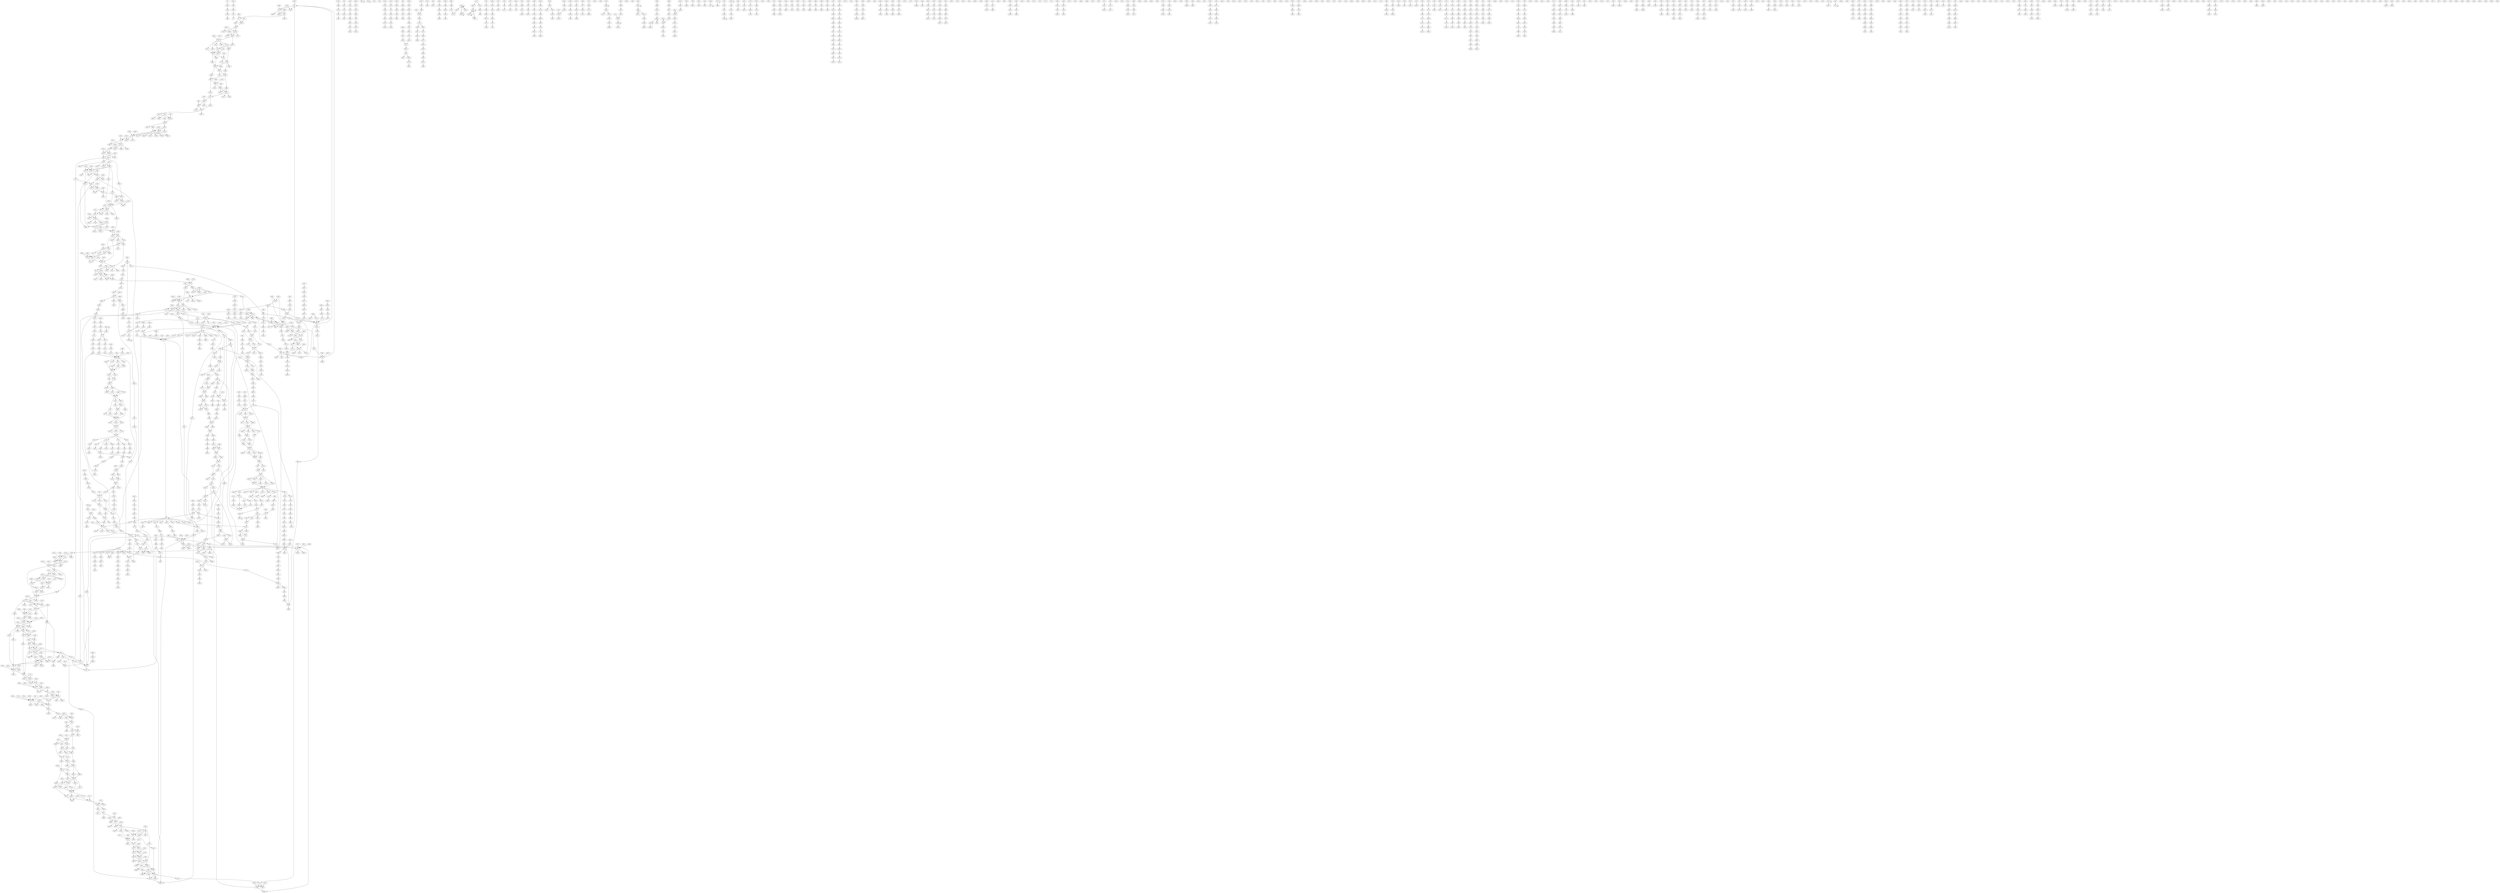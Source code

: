 digraph adj {
graph [k=96]
edge [d=-95]
"21+" [l=2101 C=19762]
"21-" [l=2101 C=19762]
"30+" [l=117 C=5610]
"30-" [l=117 C=5610]
"33+" [l=111 C=4080]
"33-" [l=111 C=4080]
"40+" [l=114 C=4845]
"40-" [l=114 C=4845]
"55+" [l=24370 C=628203]
"55-" [l=24370 C=628203]
"71+" [l=129 C=8670]
"71-" [l=129 C=8670]
"84+" [l=104 C=2295]
"84-" [l=104 C=2295]
"86+" [l=105 C=2550]
"86-" [l=105 C=2550]
"89+" [l=7376 C=207658]
"89-" [l=7376 C=207658]
"93+" [l=104 C=2295]
"93-" [l=104 C=2295]
"112+" [l=100 C=1275]
"112-" [l=100 C=1275]
"115+" [l=101 C=1530]
"115-" [l=101 C=1530]
"136+" [l=103 C=2040]
"136-" [l=103 C=2040]
"139+" [l=129 C=8670]
"139-" [l=129 C=8670]
"148+" [l=98 C=765]
"148-" [l=98 C=765]
"166+" [l=135 C=10200]
"166-" [l=135 C=10200]
"168+" [l=7253 C=245009]
"168-" [l=7253 C=245009]
"186+" [l=101 C=1530]
"186-" [l=101 C=1530]
"189+" [l=101 C=1530]
"189-" [l=101 C=1530]
"205+" [l=4328 C=39152]
"205-" [l=4328 C=39152]
"212+" [l=103 C=2040]
"212-" [l=103 C=2040]
"238+" [l=97 C=510]
"238-" [l=97 C=510]
"246+" [l=96 C=255]
"246-" [l=96 C=255]
"254+" [l=144 C=12495]
"254-" [l=144 C=12495]
"259+" [l=5725 C=70330]
"259-" [l=5725 C=70330]
"266+" [l=4413 C=688384]
"266-" [l=4413 C=688384]
"302+" [l=823 C=4784]
"302-" [l=823 C=4784]
"308+" [l=104 C=2295]
"308-" [l=104 C=2295]
"314+" [l=100 C=1275]
"314-" [l=100 C=1275]
"316+" [l=111 C=4080]
"316-" [l=111 C=4080]
"363+" [l=2363 C=31397]
"363-" [l=2363 C=31397]
"373+" [l=8429 C=139195]
"373-" [l=8429 C=139195]
"385+" [l=425 C=62954]
"385-" [l=425 C=62954]
"387+" [l=190 C=7869]
"387-" [l=190 C=7869]
"390+" [l=98 C=765]
"390-" [l=98 C=765]
"400+" [l=96 C=255]
"400-" [l=96 C=255]
"402+" [l=103 C=2040]
"402-" [l=103 C=2040]
"403+" [l=99 C=1020]
"403-" [l=99 C=1020]
"406+" [l=100 C=1275]
"406-" [l=100 C=1275]
"409+" [l=1160 C=12339]
"409-" [l=1160 C=12339]
"417+" [l=1222 C=55466]
"417-" [l=1222 C=55466]
"421+" [l=254 C=7698]
"421-" [l=254 C=7698]
"423+" [l=97 C=510]
"423-" [l=97 C=510]
"425+" [l=96 C=255]
"425-" [l=96 C=255]
"427+" [l=102 C=1785]
"427-" [l=102 C=1785]
"433+" [l=481 C=10776]
"433-" [l=481 C=10776]
"455+" [l=105 C=2550]
"455-" [l=105 C=2550]
"456+" [l=98 C=765]
"456-" [l=98 C=765]
"464+" [l=147 C=13260]
"464-" [l=147 C=13260]
"473+" [l=101 C=1530]
"473-" [l=101 C=1530]
"481+" [l=2088 C=15401]
"481-" [l=2088 C=15401]
"507+" [l=98 C=765]
"507-" [l=98 C=765]
"511+" [l=102 C=1785]
"511-" [l=102 C=1785]
"537+" [l=99 C=1020]
"537-" [l=99 C=1020]
"545+" [l=4723 C=52853]
"545-" [l=4723 C=52853]
"562+" [l=112 C=4335]
"562-" [l=112 C=4335]
"565+" [l=3728 C=48544]
"565-" [l=3728 C=48544]
"569+" [l=98 C=765]
"569-" [l=98 C=765]
"591+" [l=139 C=11220]
"591-" [l=139 C=11220]
"605+" [l=156 C=2894]
"605-" [l=156 C=2894]
"620+" [l=4526 C=57367]
"620-" [l=4526 C=57367]
"630+" [l=438 C=16593]
"630-" [l=438 C=16593]
"652+" [l=326 C=12437]
"652-" [l=326 C=12437]
"653+" [l=204 C=4713]
"653-" [l=204 C=4713]
"676+" [l=108 C=3315]
"676-" [l=108 C=3315]
"682+" [l=1788 C=15507]
"682-" [l=1788 C=15507]
"683+" [l=130 C=8925]
"683-" [l=130 C=8925]
"686+" [l=130 C=5028]
"686-" [l=130 C=5028]
"689+" [l=227 C=4506]
"689-" [l=227 C=4506]
"692+" [l=231 C=860]
"692-" [l=231 C=860]
"693+" [l=151 C=1119]
"693-" [l=151 C=1119]
"720+" [l=185 C=3137]
"720-" [l=185 C=3137]
"724+" [l=108 C=3315]
"724-" [l=108 C=3315]
"725+" [l=1159 C=60086]
"725-" [l=1159 C=60086]
"757+" [l=242 C=10423]
"757-" [l=242 C=10423]
"764+" [l=102 C=1785]
"764-" [l=102 C=1785]
"769+" [l=191 C=7156]
"769-" [l=191 C=7156]
"779+" [l=1136 C=23267]
"779-" [l=1136 C=23267]
"798+" [l=102 C=1785]
"798-" [l=102 C=1785]
"806+" [l=148 C=13515]
"806-" [l=148 C=13515]
"808+" [l=170 C=225]
"808-" [l=170 C=225]
"853+" [l=4320 C=62670]
"853-" [l=4320 C=62670]
"889+" [l=2442 C=24055]
"889-" [l=2442 C=24055]
"905+" [l=2589 C=54637]
"905-" [l=2589 C=54637]
"914+" [l=2343 C=23948]
"914-" [l=2343 C=23948]
"923+" [l=100 C=1275]
"923-" [l=100 C=1275]
"928+" [l=1991 C=21822]
"928-" [l=1991 C=21822]
"930+" [l=128 C=8415]
"930-" [l=128 C=8415]
"933+" [l=98 C=765]
"933-" [l=98 C=765]
"935+" [l=566 C=67677]
"935-" [l=566 C=67677]
"973+" [l=5114 C=75638]
"973-" [l=5114 C=75638]
"974+" [l=2147 C=23203]
"974-" [l=2147 C=23203]
"987+" [l=662 C=84354]
"987-" [l=662 C=84354]
"998+" [l=98 C=765]
"998-" [l=98 C=765]
"1064+" [l=97 C=510]
"1064-" [l=97 C=510]
"1067+" [l=97 C=510]
"1067-" [l=97 C=510]
"1072+" [l=97 C=510]
"1072-" [l=97 C=510]
"1099+" [l=5426 C=73312]
"1099-" [l=5426 C=73312]
"1122+" [l=2032 C=16432]
"1122-" [l=2032 C=16432]
"1128+" [l=725 C=11729]
"1128-" [l=725 C=11729]
"1146+" [l=4327 C=65501]
"1146-" [l=4327 C=65501]
"1162+" [l=145 C=172]
"1162-" [l=145 C=172]
"1167+" [l=218 C=16171]
"1167-" [l=218 C=16171]
"1173+" [l=96 C=255]
"1173-" [l=96 C=255]
"1216+" [l=191 C=1444]
"1216-" [l=191 C=1444]
"1226+" [l=1271 C=9161]
"1226-" [l=1271 C=9161]
"1247+" [l=2033 C=17067]
"1247-" [l=2033 C=17067]
"1249+" [l=222 C=602]
"1249-" [l=222 C=602]
"1273+" [l=168 C=1710]
"1273-" [l=168 C=1710]
"1284+" [l=2594 C=29090]
"1284-" [l=2594 C=29090]
"1288+" [l=98 C=765]
"1288-" [l=98 C=765]
"1330+" [l=191 C=1334]
"1330-" [l=191 C=1334]
"1335+" [l=191 C=4125]
"1335-" [l=191 C=4125]
"1342+" [l=689 C=5885]
"1342-" [l=689 C=5885]
"1345+" [l=188 C=1948]
"1345-" [l=188 C=1948]
"1356+" [l=1366 C=27787]
"1356-" [l=1366 C=27787]
"1381+" [l=1236 C=29855]
"1381-" [l=1236 C=29855]
"1398+" [l=1407 C=15101]
"1398-" [l=1407 C=15101]
"1401+" [l=1292 C=16363]
"1401-" [l=1292 C=16363]
"1440+" [l=4282 C=34330]
"1440-" [l=4282 C=34330]
"1444+" [l=340 C=1662]
"1444-" [l=340 C=1662]
"1460+" [l=533 C=17131]
"1460-" [l=533 C=17131]
"1488+" [l=1179 C=7755]
"1488-" [l=1179 C=7755]
"1543+" [l=149 C=7205]
"1543-" [l=149 C=7205]
"1555+" [l=167 C=2207]
"1555-" [l=167 C=2207]
"1556+" [l=104 C=99]
"1556-" [l=104 C=99]
"1559+" [l=130 C=824]
"1559-" [l=130 C=824]
"1569+" [l=3139 C=49899]
"1569-" [l=3139 C=49899]
"1574+" [l=1891 C=20374]
"1574-" [l=1891 C=20374]
"1589+" [l=191 C=728]
"1589-" [l=191 C=728]
"1591+" [l=921 C=11574]
"1591-" [l=921 C=11574]
"1643+" [l=1592 C=17273]
"1643-" [l=1592 C=17273]
"1661+" [l=3664 C=54861]
"1661-" [l=3664 C=54861]
"1713+" [l=350 C=4524]
"1713-" [l=350 C=4524]
"1719+" [l=189 C=5590]
"1719-" [l=189 C=5590]
"1732+" [l=1307 C=11757]
"1732-" [l=1307 C=11757]
"1763+" [l=209 C=10718]
"1763-" [l=209 C=10718]
"1783+" [l=136 C=95]
"1783-" [l=136 C=95]
"1830+" [l=146 C=3243]
"1830-" [l=146 C=3243]
"1846+" [l=252 C=4538]
"1846-" [l=252 C=4538]
"1860+" [l=484 C=3440]
"1860-" [l=484 C=3440]
"1867+" [l=469 C=1765]
"1867-" [l=469 C=1765]
"1883+" [l=109 C=34]
"1883-" [l=109 C=34]
"1885+" [l=600 C=5571]
"1885-" [l=600 C=5571]
"1890+" [l=2934 C=25943]
"1890-" [l=2934 C=25943]
"1894+" [l=853 C=7308]
"1894-" [l=853 C=7308]
"1907+" [l=1091 C=9066]
"1907-" [l=1091 C=9066]
"1912+" [l=191 C=361]
"1912-" [l=191 C=361]
"1923+" [l=334 C=1421]
"1923-" [l=334 C=1421]
"1925+" [l=191 C=952]
"1925-" [l=191 C=952]
"1937+" [l=96 C=19]
"1937-" [l=96 C=19]
"1938+" [l=625 C=8391]
"1938-" [l=625 C=8391]
"1941+" [l=2011 C=22441]
"1941-" [l=2011 C=22441]
"1960+" [l=330 C=1594]
"1960-" [l=330 C=1594]
"1976+" [l=1220 C=40765]
"1976-" [l=1220 C=40765]
"1981+" [l=96 C=10]
"1981-" [l=96 C=10]
"2060+" [l=746 C=4459]
"2060-" [l=746 C=4459]
"2068+" [l=191 C=4377]
"2068-" [l=191 C=4377]
"2086+" [l=249 C=3206]
"2086-" [l=249 C=3206]
"2089+" [l=188 C=2029]
"2089-" [l=188 C=2029]
"2102+" [l=113 C=53]
"2102-" [l=113 C=53]
"2123+" [l=149 C=6199]
"2123-" [l=149 C=6199]
"2149+" [l=1114 C=9877]
"2149-" [l=1114 C=9877]
"2156+" [l=191 C=2245]
"2156-" [l=191 C=2245]
"2177+" [l=151 C=2280]
"2177-" [l=151 C=2280]
"2179+" [l=333 C=2374]
"2179-" [l=333 C=2374]
"2198+" [l=126 C=92]
"2198-" [l=126 C=92]
"2202+" [l=1515 C=14706]
"2202-" [l=1515 C=14706]
"2241+" [l=188 C=5667]
"2241-" [l=188 C=5667]
"2243+" [l=774 C=4339]
"2243-" [l=774 C=4339]
"2256+" [l=97 C=39]
"2256-" [l=97 C=39]
"2262+" [l=120 C=67]
"2262-" [l=120 C=67]
"2303+" [l=188 C=3552]
"2303-" [l=188 C=3552]
"2314+" [l=301 C=1232]
"2314-" [l=301 C=1232]
"2318+" [l=163 C=2523]
"2318-" [l=163 C=2523]
"2355+" [l=315 C=5542]
"2355-" [l=315 C=5542]
"2379+" [l=234 C=6235]
"2379-" [l=234 C=6235]
"2410+" [l=291 C=892]
"2410-" [l=291 C=892]
"2432+" [l=1845 C=11598]
"2432-" [l=1845 C=11598]
"2445+" [l=1441 C=11838]
"2445-" [l=1441 C=11838]
"2449+" [l=344 C=3322]
"2449-" [l=344 C=3322]
"2464+" [l=216 C=621]
"2464-" [l=216 C=621]
"2507+" [l=517 C=3038]
"2507-" [l=517 C=3038]
"2514+" [l=285 C=1563]
"2514-" [l=285 C=1563]
"2528+" [l=195 C=4361]
"2528-" [l=195 C=4361]
"2583+" [l=146 C=1713]
"2583-" [l=146 C=1713]
"2584+" [l=147 C=2678]
"2584-" [l=147 C=2678]
"2590+" [l=470 C=3462]
"2590-" [l=470 C=3462]
"2638+" [l=295 C=2854]
"2638-" [l=295 C=2854]
"2639+" [l=137 C=859]
"2639-" [l=137 C=859]
"2656+" [l=1167 C=7649]
"2656-" [l=1167 C=7649]
"2680+" [l=195 C=6486]
"2680-" [l=195 C=6486]
"2682+" [l=169 C=4756]
"2682-" [l=169 C=4756]
"2692+" [l=211 C=1947]
"2692-" [l=211 C=1947]
"2713+" [l=285 C=891]
"2713-" [l=285 C=891]
"2714+" [l=1956 C=16515]
"2714-" [l=1956 C=16515]
"2736+" [l=155 C=1847]
"2736-" [l=155 C=1847]
"2738+" [l=196 C=380]
"2738-" [l=196 C=380]
"2746+" [l=239 C=2165]
"2746-" [l=239 C=2165]
"2749+" [l=453 C=2612]
"2749-" [l=453 C=2612]
"2750+" [l=117 C=442]
"2750-" [l=117 C=442]
"2769+" [l=135 C=88]
"2769-" [l=135 C=88]
"2776+" [l=254 C=472]
"2776-" [l=254 C=472]
"2782+" [l=191 C=1479]
"2782-" [l=191 C=1479]
"2784+" [l=461 C=2181]
"2784-" [l=461 C=2181]
"2791+" [l=232 C=1140]
"2791-" [l=232 C=1140]
"2795+" [l=173 C=456]
"2795-" [l=173 C=456]
"2800+" [l=191 C=1266]
"2800-" [l=191 C=1266]
"2802+" [l=335 C=5215]
"2802-" [l=335 C=5215]
"2816+" [l=96 C=56]
"2816-" [l=96 C=56]
"2820+" [l=264 C=1264]
"2820-" [l=264 C=1264]
"2822+" [l=594 C=4303]
"2822-" [l=594 C=4303]
"2827+" [l=337 C=1255]
"2827-" [l=337 C=1255]
"2846+" [l=148 C=999]
"2846-" [l=148 C=999]
"2867+" [l=192 C=4075]
"2867-" [l=192 C=4075]
"2873+" [l=156 C=260]
"2873-" [l=156 C=260]
"2875+" [l=280 C=1795]
"2875-" [l=280 C=1795]
"2906+" [l=269 C=1301]
"2906-" [l=269 C=1301]
"2911+" [l=191 C=295]
"2911-" [l=191 C=295]
"2914+" [l=127 C=549]
"2914-" [l=127 C=549]
"2916+" [l=123 C=455]
"2916-" [l=123 C=455]
"2917+" [l=196 C=1171]
"2917-" [l=196 C=1171]
"2922+" [l=260 C=1530]
"2922-" [l=260 C=1530]
"2923+" [l=352 C=1375]
"2923-" [l=352 C=1375]
"2926+" [l=324 C=3094]
"2926-" [l=324 C=3094]
"2945+" [l=192 C=1374]
"2945-" [l=192 C=1374]
"2947+" [l=132 C=208]
"2947-" [l=132 C=208]
"2958+" [l=217 C=507]
"2958-" [l=217 C=507]
"2962+" [l=452 C=2153]
"2962-" [l=452 C=2153]
"2996+" [l=192 C=1471]
"2996-" [l=192 C=1471]
"3026+" [l=453 C=2583]
"3026-" [l=453 C=2583]
"3027+" [l=293 C=1251]
"3027-" [l=293 C=1251]
"3039+" [l=142 C=203]
"3039-" [l=142 C=203]
"3046+" [l=101 C=15]
"3046-" [l=101 C=15]
"3047+" [l=189 C=1338]
"3047-" [l=189 C=1338]
"3055+" [l=444 C=1917]
"3055-" [l=444 C=1917]
"3056+" [l=118 C=53]
"3056-" [l=118 C=53]
"3079+" [l=191 C=1778]
"3079-" [l=191 C=1778]
"3081+" [l=260 C=760]
"3081-" [l=260 C=760]
"3082+" [l=274 C=1030]
"3082-" [l=274 C=1030]
"3089+" [l=354 C=1796]
"3089-" [l=354 C=1796]
"3107+" [l=166 C=246]
"3107-" [l=166 C=246]
"3144+" [l=156 C=3868]
"3144-" [l=156 C=3868]
"3145+" [l=563 C=2885]
"3145-" [l=563 C=2885]
"3168+" [l=219 C=724]
"3168-" [l=219 C=724]
"3173+" [l=204 C=559]
"3173-" [l=204 C=559]
"3176+" [l=424 C=1822]
"3176-" [l=424 C=1822]
"3177+" [l=578 C=3220]
"3177-" [l=578 C=3220]
"3178+" [l=189 C=764]
"3178-" [l=189 C=764]
"3184+" [l=191 C=639]
"3184-" [l=191 C=639]
"3195+" [l=228 C=2436]
"3195-" [l=228 C=2436]
"3199+" [l=371 C=2295]
"3199-" [l=371 C=2295]
"3202+" [l=122 C=357]
"3202-" [l=122 C=357]
"3203+" [l=240 C=923]
"3203-" [l=240 C=923]
"3227+" [l=150 C=4838]
"3227-" [l=150 C=4838]
"3248+" [l=119 C=58]
"3248-" [l=119 C=58]
"3251+" [l=252 C=793]
"3251-" [l=252 C=793]
"3257+" [l=136 C=106]
"3257-" [l=136 C=106]
"3259+" [l=197 C=1738]
"3259-" [l=197 C=1738]
"3277+" [l=151 C=133]
"3277-" [l=151 C=133]
"3281+" [l=194 C=2205]
"3281-" [l=194 C=2205]
"3288+" [l=319 C=976]
"3288-" [l=319 C=976]
"3289+" [l=332 C=2003]
"3289-" [l=332 C=2003]
"3290+" [l=128 C=113]
"3290-" [l=128 C=113]
"3293+" [l=121 C=69]
"3293-" [l=121 C=69]
"3295+" [l=134 C=129]
"3295-" [l=134 C=129]
"3297+" [l=294 C=658]
"3297-" [l=294 C=658]
"3301+" [l=251 C=2201]
"3301-" [l=251 C=2201]
"3303+" [l=355 C=1240]
"3303-" [l=355 C=1240]
"3308+" [l=135 C=86]
"3308-" [l=135 C=86]
"3311+" [l=191 C=379]
"3311-" [l=191 C=379]
"3314+" [l=301 C=800]
"3314-" [l=301 C=800]
"3316+" [l=191 C=912]
"3316-" [l=191 C=912]
"3331+" [l=343 C=2503]
"3331-" [l=343 C=2503]
"3347+" [l=126 C=271]
"3347-" [l=126 C=271]
"3352+" [l=191 C=744]
"3352-" [l=191 C=744]
"3360+" [l=451 C=2346]
"3360-" [l=451 C=2346]
"3366+" [l=154 C=165]
"3366-" [l=154 C=165]
"3370+" [l=191 C=303]
"3370-" [l=191 C=303]
"3393+" [l=140 C=222]
"3393-" [l=140 C=222]
"3397+" [l=140 C=135]
"3397-" [l=140 C=135]
"3398+" [l=564 C=2453]
"3398-" [l=564 C=2453]
"3413+" [l=191 C=243]
"3413-" [l=191 C=243]
"3427+" [l=191 C=448]
"3427-" [l=191 C=448]
"3430+" [l=312 C=940]
"3430-" [l=312 C=940]
"3432+" [l=103 C=19]
"3432-" [l=103 C=19]
"3440+" [l=126 C=93]
"3440-" [l=126 C=93]
"3448+" [l=277 C=551]
"3448-" [l=277 C=551]
"3449+" [l=112 C=530]
"3449-" [l=112 C=530]
"3466+" [l=127 C=145]
"3466-" [l=127 C=145]
"3468+" [l=191 C=649]
"3468-" [l=191 C=649]
"3484+" [l=137 C=191]
"3484-" [l=137 C=191]
"3485+" [l=144 C=226]
"3485-" [l=144 C=226]
"3496+" [l=121 C=62]
"3496-" [l=121 C=62]
"3498+" [l=124 C=79]
"3498-" [l=124 C=79]
"3499+" [l=140 C=121]
"3499-" [l=140 C=121]
"3502+" [l=124 C=60]
"3502-" [l=124 C=60]
"3504+" [l=135 C=143]
"3504-" [l=135 C=143]
"3510+" [l=160 C=210]
"3510-" [l=160 C=210]
"3511+" [l=149 C=162]
"3511-" [l=149 C=162]
"3513+" [l=229 C=1040]
"3513-" [l=229 C=1040]
"3517+" [l=206 C=653]
"3517-" [l=206 C=653]
"3536+" [l=191 C=425]
"3536-" [l=191 C=425]
"3538+" [l=359 C=1458]
"3538-" [l=359 C=1458]
"3556+" [l=188 C=1047]
"3556-" [l=188 C=1047]
"3562+" [l=284 C=516]
"3562-" [l=284 C=516]
"3564+" [l=392 C=1389]
"3564-" [l=392 C=1389]
"3572+" [l=183 C=491]
"3572-" [l=183 C=491]
"3574+" [l=191 C=289]
"3574-" [l=191 C=289]
"3582+" [l=191 C=380]
"3582-" [l=191 C=380]
"3593+" [l=207 C=625]
"3593-" [l=207 C=625]
"3604+" [l=326 C=1247]
"3604-" [l=326 C=1247]
"3610+" [l=453 C=2466]
"3610-" [l=453 C=2466]
"3615+" [l=365 C=1979]
"3615-" [l=365 C=1979]
"3616+" [l=193 C=530]
"3616-" [l=193 C=530]
"3620+" [l=147 C=122]
"3620-" [l=147 C=122]
"3630+" [l=120 C=274]
"3630-" [l=120 C=274]
"3633+" [l=135 C=156]
"3633-" [l=135 C=156]
"3642+" [l=212 C=411]
"3642-" [l=212 C=411]
"3646+" [l=142 C=95]
"3646-" [l=142 C=95]
"3652+" [l=222 C=734]
"3652-" [l=222 C=734]
"3659+" [l=128 C=83]
"3659-" [l=128 C=83]
"3662+" [l=157 C=236]
"3662-" [l=157 C=236]
"3670+" [l=191 C=399]
"3670-" [l=191 C=399]
"3676+" [l=138 C=188]
"3676-" [l=138 C=188]
"3683+" [l=145 C=226]
"3683-" [l=145 C=226]
"3689+" [l=164 C=160]
"3689-" [l=164 C=160]
"3701+" [l=151 C=150]
"3701-" [l=151 C=150]
"3703+" [l=136 C=129]
"3703-" [l=136 C=129]
"3717+" [l=191 C=326]
"3717-" [l=191 C=326]
"3719+" [l=170 C=180]
"3719-" [l=170 C=180]
"3720+" [l=127 C=112]
"3720-" [l=127 C=112]
"3723+" [l=224 C=725]
"3723-" [l=224 C=725]
"3728+" [l=142 C=117]
"3728-" [l=142 C=117]
"3731+" [l=146 C=143]
"3731-" [l=146 C=143]
"3737+" [l=118 C=61]
"3737-" [l=118 C=61]
"3740+" [l=181 C=278]
"3740-" [l=181 C=278]
"3744+" [l=144 C=247]
"3744-" [l=144 C=247]
"3748+" [l=191 C=442]
"3748-" [l=191 C=442]
"3752+" [l=145 C=320]
"3752-" [l=145 C=320]
"3760+" [l=229 C=658]
"3760-" [l=229 C=658]
"3763+" [l=191 C=383]
"3763-" [l=191 C=383]
"3768+" [l=168 C=244]
"3768-" [l=168 C=244]
"3769+" [l=114 C=44]
"3769-" [l=114 C=44]
"3775+" [l=120 C=57]
"3775-" [l=120 C=57]
"3782+" [l=106 C=24]
"3782-" [l=106 C=24]
"3783+" [l=138 C=177]
"3783-" [l=138 C=177]
"3787+" [l=116 C=49]
"3787-" [l=116 C=49]
"3789+" [l=161 C=238]
"3789-" [l=161 C=238]
"3809+" [l=124 C=75]
"3809-" [l=124 C=75]
"3815+" [l=106 C=23]
"3815-" [l=106 C=23]
"3816+" [l=134 C=125]
"3816-" [l=134 C=125]
"3826+" [l=296 C=940]
"3826-" [l=296 C=940]
"3828+" [l=144 C=458]
"3828-" [l=144 C=458]
"3831+" [l=231 C=705]
"3831-" [l=231 C=705]
"3833+" [l=115 C=61]
"3833-" [l=115 C=61]
"3841+" [l=191 C=1057]
"3841-" [l=191 C=1057]
"3842+" [l=119 C=62]
"3842-" [l=119 C=62]
"3844+" [l=111 C=36]
"3844-" [l=111 C=36]
"3854+" [l=114 C=43]
"3854-" [l=114 C=43]
"3859+" [l=120 C=65]
"3859-" [l=120 C=65]
"3869+" [l=144 C=156]
"3869-" [l=144 C=156]
"3874+" [l=157 C=238]
"3874-" [l=157 C=238]
"3877+" [l=134 C=124]
"3877-" [l=134 C=124]
"3879+" [l=130 C=113]
"3879-" [l=130 C=113]
"3880+" [l=139 C=100]
"3880-" [l=139 C=100]
"3886+" [l=104 C=19]
"3886-" [l=104 C=19]
"3887+" [l=217 C=701]
"3887-" [l=217 C=701]
"3891+" [l=141 C=234]
"3891-" [l=141 C=234]
"3899+" [l=146 C=175]
"3899-" [l=146 C=175]
"3905+" [l=177 C=417]
"3905-" [l=177 C=417]
"3908+" [l=120 C=88]
"3908-" [l=120 C=88]
"3910+" [l=124 C=73]
"3910-" [l=124 C=73]
"3912+" [l=191 C=283]
"3912-" [l=191 C=283]
"3917+" [l=133 C=89]
"3917-" [l=133 C=89]
"3922+" [l=221 C=378]
"3922-" [l=221 C=378]
"3923+" [l=154 C=221]
"3923-" [l=154 C=221]
"3925+" [l=279 C=696]
"3925-" [l=279 C=696]
"3927+" [l=148 C=145]
"3927-" [l=148 C=145]
"3930+" [l=125 C=76]
"3930-" [l=125 C=76]
"3931+" [l=182 C=364]
"3931-" [l=182 C=364]
"3936+" [l=112 C=105]
"3936-" [l=112 C=105]
"3938+" [l=156 C=156]
"3938-" [l=156 C=156]
"3939+" [l=114 C=54]
"3939-" [l=114 C=54]
"3940+" [l=234 C=619]
"3940-" [l=234 C=619]
"3943+" [l=170 C=194]
"3943-" [l=170 C=194]
"3944+" [l=134 C=105]
"3944-" [l=134 C=105]
"3945+" [l=121 C=101]
"3945-" [l=121 C=101]
"3948+" [l=148 C=151]
"3948-" [l=148 C=151]
"3951+" [l=330 C=799]
"3951-" [l=330 C=799]
"3952+" [l=115 C=59]
"3952-" [l=115 C=59]
"3957+" [l=156 C=189]
"3957-" [l=156 C=189]
"3960+" [l=128 C=152]
"3960-" [l=128 C=152]
"3963+" [l=146 C=255]
"3963-" [l=146 C=255]
"3975+" [l=194 C=400]
"3975-" [l=194 C=400]
"3976+" [l=115 C=46]
"3976-" [l=115 C=46]
"3977+" [l=111 C=46]
"3977-" [l=111 C=46]
"3981+" [l=110 C=32]
"3981-" [l=110 C=32]
"3982+" [l=121 C=91]
"3982-" [l=121 C=91]
"3983+" [l=136 C=150]
"3983-" [l=136 C=150]
"3988+" [l=134 C=97]
"3988-" [l=134 C=97]
"3989+" [l=191 C=249]
"3989-" [l=191 C=249]
"3990+" [l=101 C=22]
"3990-" [l=101 C=22]
"3992+" [l=162 C=155]
"3992-" [l=162 C=155]
"3993+" [l=115 C=59]
"3993-" [l=115 C=59]
"3995+" [l=124 C=60]
"3995-" [l=124 C=60]
"3998+" [l=129 C=90]
"3998-" [l=129 C=90]
"3999+" [l=119 C=76]
"3999-" [l=119 C=76]
"4000+" [l=142 C=259]
"4000-" [l=142 C=259]
"4001+" [l=118 C=57]
"4001-" [l=118 C=57]
"4005+" [l=154 C=179]
"4005-" [l=154 C=179]
"4009+" [l=104 C=150]
"4009-" [l=104 C=150]
"4011+" [l=145 C=211]
"4011-" [l=145 C=211]
"4014+" [l=153 C=153]
"4014-" [l=153 C=153]
"4016+" [l=191 C=413]
"4016-" [l=191 C=413]
"4017+" [l=129 C=105]
"4017-" [l=129 C=105]
"4018+" [l=109 C=32]
"4018-" [l=109 C=32]
"4019+" [l=119 C=49]
"4019-" [l=119 C=49]
"4020+" [l=150 C=122]
"4020-" [l=150 C=122]
"4021+" [l=106 C=34]
"4021-" [l=106 C=34]
"4024+" [l=147 C=343]
"4024-" [l=147 C=343]
"4025+" [l=191 C=324]
"4025-" [l=191 C=324]
"4026+" [l=105 C=21]
"4026-" [l=105 C=21]
"4027+" [l=209 C=531]
"4027-" [l=209 C=531]
"4033+" [l=118 C=54]
"4033-" [l=118 C=54]
"4034+" [l=116 C=49]
"4034-" [l=116 C=49]
"4036+" [l=125 C=68]
"4036-" [l=125 C=68]
"4038+" [l=135 C=97]
"4038-" [l=135 C=97]
"4041+" [l=119 C=53]
"4041-" [l=119 C=53]
"4044+" [l=146 C=138]
"4044-" [l=146 C=138]
"4045+" [l=191 C=1114]
"4045-" [l=191 C=1114]
"4046+" [l=148 C=121]
"4046-" [l=148 C=121]
"4048+" [l=158 C=243]
"4048-" [l=158 C=243]
"4051+" [l=145 C=154]
"4051-" [l=145 C=154]
"4052+" [l=118 C=59]
"4052-" [l=118 C=59]
"4054+" [l=132 C=87]
"4054-" [l=132 C=87]
"4055+" [l=136 C=99]
"4055-" [l=136 C=99]
"4056+" [l=127 C=77]
"4056-" [l=127 C=77]
"4057+" [l=190 C=1567]
"4057-" [l=190 C=1567]
"4058+" [l=195 C=419]
"4058-" [l=195 C=419]
"4060+" [l=131 C=76]
"4060-" [l=131 C=76]
"4061+" [l=131 C=77]
"4061-" [l=131 C=77]
"4063+" [l=121 C=54]
"4063-" [l=121 C=54]
"4065+" [l=193 C=387]
"4065-" [l=193 C=387]
"4066+" [l=117 C=49]
"4066-" [l=117 C=49]
"4067+" [l=104 C=29]
"4067-" [l=104 C=29]
"4068+" [l=116 C=55]
"4068-" [l=116 C=55]
"4069+" [l=148 C=272]
"4069-" [l=148 C=272]
"4072+" [l=140 C=91]
"4072-" [l=140 C=91]
"4073+" [l=108 C=28]
"4073-" [l=108 C=28]
"4074+" [l=112 C=45]
"4074-" [l=112 C=45]
"4075+" [l=146 C=109]
"4075-" [l=146 C=109]
"4078+" [l=118 C=73]
"4078-" [l=118 C=73]
"4079+" [l=128 C=141]
"4079-" [l=128 C=141]
"4081+" [l=133 C=82]
"4081-" [l=133 C=82]
"4082+" [l=143 C=103]
"4082-" [l=143 C=103]
"4083+" [l=117 C=48]
"4083-" [l=117 C=48]
"4084+" [l=109 C=34]
"4084-" [l=109 C=34]
"4085+" [l=119 C=56]
"4085-" [l=119 C=56]
"4086+" [l=129 C=83]
"4086-" [l=129 C=83]
"4087+" [l=140 C=98]
"4087-" [l=140 C=98]
"4088+" [l=144 C=109]
"4088-" [l=144 C=109]
"4089+" [l=118 C=66]
"4089-" [l=118 C=66]
"4090+" [l=151 C=167]
"4090-" [l=151 C=167]
"4091+" [l=168 C=199]
"4091-" [l=168 C=199]
"4092+" [l=134 C=120]
"4092-" [l=134 C=120]
"4093+" [l=132 C=83]
"4093-" [l=132 C=83]
"4094+" [l=127 C=86]
"4094-" [l=127 C=86]
"4095+" [l=125 C=91]
"4095-" [l=125 C=91]
"4096+" [l=111 C=48]
"4096-" [l=111 C=48]
"4097+" [l=123 C=69]
"4097-" [l=123 C=69]
"4100+" [l=108 C=26]
"4100-" [l=108 C=26]
"4102+" [l=117 C=55]
"4102-" [l=117 C=55]
"4103+" [l=107 C=25]
"4103-" [l=107 C=25]
"4104+" [l=120 C=52]
"4104-" [l=120 C=52]
"4105+" [l=123 C=67]
"4105-" [l=123 C=67]
"4106+" [l=120 C=59]
"4106-" [l=120 C=59]
"4107+" [l=100 C=30]
"4107-" [l=100 C=30]
"4108+" [l=147 C=139]
"4108-" [l=147 C=139]
"4109+" [l=112 C=102]
"4109-" [l=112 C=102]
"4110+" [l=111 C=34]
"4110-" [l=111 C=34]
"4111+" [l=111 C=41]
"4111-" [l=111 C=41]
"4112+" [l=127 C=85]
"4112-" [l=127 C=85]
"4113+" [l=130 C=105]
"4113-" [l=130 C=105]
"4114+" [l=138 C=92]
"4114-" [l=138 C=92]
"4115+" [l=112 C=39]
"4115-" [l=112 C=39]
"4116+" [l=149 C=152]
"4116-" [l=149 C=152]
"4148+" [l=504 C=104295]
"4148-" [l=504 C=104295]
"4149+" [l=26832 C=347155]
"4149-" [l=26832 C=347155]
"4150+" [l=9696 C=123062]
"4150-" [l=9696 C=123062]
"4152+" [l=10551 C=142853]
"4152-" [l=10551 C=142853]
"4153+" [l=21532 C=281563]
"4153-" [l=21532 C=281563]
"4154+" [l=10938 C=140821]
"4154-" [l=10938 C=140821]
"4155+" [l=10510 C=220301]
"4155-" [l=10510 C=220301]
"4156+" [l=22693 C=350428]
"4156-" [l=22693 C=350428]
"4157+" [l=8752 C=102073]
"4157-" [l=8752 C=102073]
"4158+" [l=7023 C=80079]
"4158-" [l=7023 C=80079]
"4160+" [l=4312 C=48134]
"4160-" [l=4312 C=48134]
"4161+" [l=109626 C=1325701]
"4161-" [l=109626 C=1325701]
"4162+" [l=196 C=25755]
"4162-" [l=196 C=25755]
"4163+" [l=37129 C=870362]
"4163-" [l=37129 C=870362]
"4164+" [l=20751 C=252750]
"4164-" [l=20751 C=252750]
"4165+" [l=12277 C=137171]
"4165-" [l=12277 C=137171]
"4166+" [l=25894 C=306433]
"4166-" [l=25894 C=306433]
"4167+" [l=7424 C=81578]
"4167-" [l=7424 C=81578]
"4168+" [l=14160 C=166936]
"4168-" [l=14160 C=166936]
"4170+" [l=26382 C=399040]
"4170-" [l=26382 C=399040]
"4171+" [l=2454 C=34475]
"4171-" [l=2454 C=34475]
"4173+" [l=18064 C=202892]
"4173-" [l=18064 C=202892]
"4174+" [l=124 C=7395]
"4174-" [l=124 C=7395]
"4176+" [l=6434 C=89066]
"4176-" [l=6434 C=89066]
"4178+" [l=8997 C=95014]
"4178-" [l=8997 C=95014]
"4179+" [l=30572 C=573654]
"4179-" [l=30572 C=573654]
"4180+" [l=13333 C=154566]
"4180-" [l=13333 C=154566]
"4181+" [l=19730 C=303074]
"4181-" [l=19730 C=303074]
"4182+" [l=20455 C=357082]
"4182-" [l=20455 C=357082]
"4183+" [l=6310 C=63295]
"4183-" [l=6310 C=63295]
"4184+" [l=15257 C=207419]
"4184-" [l=15257 C=207419]
"4185+" [l=7633 C=91750]
"4185-" [l=7633 C=91750]
"4186+" [l=11692 C=131436]
"4186-" [l=11692 C=131436]
"4187+" [l=105 C=2550]
"4187-" [l=105 C=2550]
"4188+" [l=106 C=2805]
"4188-" [l=106 C=2805]
"4191+" [l=12079 C=165751]
"4191-" [l=12079 C=165751]
"4192+" [l=5118 C=52185]
"4192-" [l=5118 C=52185]
"4193+" [l=166 C=18105]
"4193-" [l=166 C=18105]
"4194+" [l=40329 C=1042932]
"4194-" [l=40329 C=1042932]
"4195+" [l=14193 C=168003]
"4195-" [l=14193 C=168003]
"4196+" [l=30252 C=467617]
"4196-" [l=30252 C=467617]
"4197+" [l=8048 C=84131]
"4197-" [l=8048 C=84131]
"4199+" [l=160 C=16575]
"4199-" [l=160 C=16575]
"4200+" [l=42376 C=706467]
"4200-" [l=42376 C=706467]
"4201+" [l=29936 C=547531]
"4201-" [l=29936 C=547531]
"4202+" [l=1418 C=18809]
"4202-" [l=1418 C=18809]
"4203+" [l=3725 C=36838]
"4203-" [l=3725 C=36838]
"4204+" [l=112 C=4335]
"4204-" [l=112 C=4335]
"4205+" [l=69080 C=897194]
"4205-" [l=69080 C=897194]
"4206+" [l=8247 C=94338]
"4206-" [l=8247 C=94338]
"4208+" [l=103 C=2040]
"4208-" [l=103 C=2040]
"4209+" [l=10956 C=148899]
"4209-" [l=10956 C=148899]
"4211+" [l=12406 C=127642]
"4211-" [l=12406 C=127642]
"4213+" [l=15087 C=141294]
"4213-" [l=15087 C=141294]
"4214+" [l=99 C=1020]
"4214-" [l=99 C=1020]
"4215+" [l=8135 C=86382]
"4215-" [l=8135 C=86382]
"4216+" [l=9706 C=204112]
"4216-" [l=9706 C=204112]
"4217+" [l=5670 C=75985]
"4217-" [l=5670 C=75985]
"4218+" [l=2772 C=23690]
"4218-" [l=2772 C=23690]
"4219+" [l=11156 C=137970]
"4219-" [l=11156 C=137970]
"4220+" [l=10255 C=140050]
"4220-" [l=10255 C=140050]
"4221+" [l=43496 C=613540]
"4221-" [l=43496 C=613540]
"4222+" [l=150 C=14025]
"4222-" [l=150 C=14025]
"4223+" [l=110 C=3825]
"4223-" [l=110 C=3825]
"4224+" [l=142 C=11985]
"4224-" [l=142 C=11985]
"4225+" [l=26271 C=384418]
"4225-" [l=26271 C=384418]
"4226+" [l=10407 C=100710]
"4226-" [l=10407 C=100710]
"4228+" [l=26243 C=450605]
"4228-" [l=26243 C=450605]
"4229+" [l=3188 C=29170]
"4229-" [l=3188 C=29170]
"4230+" [l=100 C=1275]
"4230-" [l=100 C=1275]
"4232+" [l=103 C=2040]
"4232-" [l=103 C=2040]
"4233+" [l=137 C=10710]
"4233-" [l=137 C=10710]
"4235+" [l=65514 C=809729]
"4235-" [l=65514 C=809729]
"4236+" [l=191 C=24480]
"4236-" [l=191 C=24480]
"4237+" [l=26098 C=404826]
"4237-" [l=26098 C=404826]
"4239+" [l=1432 C=32695]
"4239-" [l=1432 C=32695]
"4240+" [l=141 C=2032]
"4240-" [l=141 C=2032]
"4241+" [l=35197 C=415628]
"4241-" [l=35197 C=415628]
"4242+" [l=6464 C=86926]
"4242-" [l=6464 C=86926]
"4243+" [l=13829 C=168800]
"4243-" [l=13829 C=168800]
"4244+" [l=160 C=16575]
"4244-" [l=160 C=16575]
"4245+" [l=7845 C=100367]
"4245-" [l=7845 C=100367]
"4246+" [l=12046 C=169975]
"4246-" [l=12046 C=169975]
"4247+" [l=47882 C=598371]
"4247-" [l=47882 C=598371]
"4249+" [l=108 C=3315]
"4249-" [l=108 C=3315]
"4250+" [l=1127 C=10640]
"4250-" [l=1127 C=10640]
"4251+" [l=3389 C=36149]
"4251-" [l=3389 C=36149]
"4252+" [l=41699 C=525977]
"4252-" [l=41699 C=525977]
"4253+" [l=108 C=3315]
"4253-" [l=108 C=3315]
"4256+" [l=3628 C=27999]
"4256-" [l=3628 C=27999]
"4257+" [l=4082 C=71296]
"4257-" [l=4082 C=71296]
"4259+" [l=9925 C=139790]
"4259-" [l=9925 C=139790]
"4260+" [l=9883 C=99131]
"4260-" [l=9883 C=99131]
"4261+" [l=10809 C=160827]
"4261-" [l=10809 C=160827]
"4262+" [l=2438 C=16878]
"4262-" [l=2438 C=16878]
"4263+" [l=9086 C=121564]
"4263-" [l=9086 C=121564]
"4264+" [l=28561 C=378213]
"4264-" [l=28561 C=378213]
"4265+" [l=24566 C=314292]
"4265-" [l=24566 C=314292]
"4266+" [l=28110 C=404932]
"4266-" [l=28110 C=404932]
"4267+" [l=28925 C=383079]
"4267-" [l=28925 C=383079]
"4268+" [l=48468 C=589597]
"4268-" [l=48468 C=589597]
"4270+" [l=16099 C=260773]
"4270-" [l=16099 C=260773]
"4271+" [l=35269 C=440439]
"4271-" [l=35269 C=440439]
"4272+" [l=10029 C=115298]
"4272-" [l=10029 C=115298]
"4273+" [l=2229 C=15736]
"4273-" [l=2229 C=15736]
"4274+" [l=11696 C=155833]
"4274-" [l=11696 C=155833]
"4275+" [l=14871 C=161200]
"4275-" [l=14871 C=161200]
"4276+" [l=9593 C=119928]
"4276-" [l=9593 C=119928]
"4277+" [l=111 C=4080]
"4277-" [l=111 C=4080]
"4278+" [l=4392 C=49273]
"4278-" [l=4392 C=49273]
"4279+" [l=28255 C=361969]
"4279-" [l=28255 C=361969]
"4281+" [l=125 C=7650]
"4281-" [l=125 C=7650]
"4282+" [l=48560 C=707965]
"4282-" [l=48560 C=707965]
"4283+" [l=1889 C=15141]
"4283-" [l=1889 C=15141]
"4284+" [l=15989 C=198198]
"4284-" [l=15989 C=198198]
"4285+" [l=20824 C=257773]
"4285-" [l=20824 C=257773]
"4286+" [l=22194 C=394473]
"4286-" [l=22194 C=394473]
"4287+" [l=21099 C=192082]
"4287-" [l=21099 C=192082]
"4288+" [l=9074 C=90537]
"4288-" [l=9074 C=90537]
"4289+" [l=3215 C=33630]
"4289-" [l=3215 C=33630]
"4290+" [l=8594 C=91803]
"4290-" [l=8594 C=91803]
"4291+" [l=47671 C=608032]
"4291-" [l=47671 C=608032]
"4293+" [l=5409 C=82282]
"4293-" [l=5409 C=82282]
"4294+" [l=21174 C=234866]
"4294-" [l=21174 C=234866]
"4295+" [l=47187 C=594798]
"4295-" [l=47187 C=594798]
"4296+" [l=35383 C=433713]
"4296-" [l=35383 C=433713]
"4297+" [l=13330 C=141732]
"4297-" [l=13330 C=141732]
"4298+" [l=491 C=7852]
"4298-" [l=491 C=7852]
"4299+" [l=6106 C=62414]
"4299-" [l=6106 C=62414]
"4300+" [l=186 C=23205]
"4300-" [l=186 C=23205]
"4301+" [l=25143 C=533083]
"4301-" [l=25143 C=533083]
"4302+" [l=72612 C=906119]
"4302-" [l=72612 C=906119]
"4303+" [l=8746 C=85893]
"4303-" [l=8746 C=85893]
"4304+" [l=8894 C=128441]
"4304-" [l=8894 C=128441]
"4305+" [l=6822 C=62188]
"4305-" [l=6822 C=62188]
"4306+" [l=20293 C=223431]
"4306-" [l=20293 C=223431]
"4307+" [l=23277 C=282759]
"4307-" [l=23277 C=282759]
"4308+" [l=20082 C=203178]
"4308-" [l=20082 C=203178]
"4309+" [l=11852 C=131400]
"4309-" [l=11852 C=131400]
"4310+" [l=6858 C=72172]
"4310-" [l=6858 C=72172]
"4311+" [l=9596 C=117233]
"4311-" [l=9596 C=117233]
"4312+" [l=3976 C=35106]
"4312-" [l=3976 C=35106]
"4313+" [l=9386 C=104941]
"4313-" [l=9386 C=104941]
"4314+" [l=2223 C=27514]
"4314-" [l=2223 C=27514]
"4315+" [l=48790 C=675592]
"4315-" [l=48790 C=675592]
"4316+" [l=33077 C=436776]
"4316-" [l=33077 C=436776]
"4317+" [l=8771 C=72332]
"4317-" [l=8771 C=72332]
"4318+" [l=171 C=19380]
"4318-" [l=171 C=19380]
"4320+" [l=1921 C=13978]
"4320-" [l=1921 C=13978]
"4321+" [l=9531 C=90514]
"4321-" [l=9531 C=90514]
"4322+" [l=5553 C=50043]
"4322-" [l=5553 C=50043]
"4324+" [l=13378 C=138754]
"4324-" [l=13378 C=138754]
"4325+" [l=31087 C=459924]
"4325-" [l=31087 C=459924]
"4326+" [l=10557 C=97840]
"4326-" [l=10557 C=97840]
"4327+" [l=8832 C=103170]
"4327-" [l=8832 C=103170]
"4328+" [l=6840 C=104810]
"4328-" [l=6840 C=104810]
"4329+" [l=12480 C=137978]
"4329-" [l=12480 C=137978]
"4330+" [l=11535 C=131730]
"4330-" [l=11535 C=131730]
"4331+" [l=20813 C=270720]
"4331-" [l=20813 C=270720]
"4332+" [l=3900 C=33108]
"4332-" [l=3900 C=33108]
"4333+" [l=5643 C=66398]
"4333-" [l=5643 C=66398]
"4334+" [l=111 C=4080]
"4334-" [l=111 C=4080]
"4336+" [l=18763 C=296815]
"4336-" [l=18763 C=296815]
"4338+" [l=12688 C=127380]
"4338-" [l=12688 C=127380]
"4339+" [l=9300 C=109688]
"4339-" [l=9300 C=109688]
"4340+" [l=50485 C=791720]
"4340-" [l=50485 C=791720]
"4341+" [l=20969 C=252436]
"4341-" [l=20969 C=252436]
"4342+" [l=9151 C=93085]
"4342-" [l=9151 C=93085]
"4343+" [l=1172 C=18214]
"4343-" [l=1172 C=18214]
"4344+" [l=44760 C=683441]
"4344-" [l=44760 C=683441]
"4345+" [l=5717 C=64501]
"4345-" [l=5717 C=64501]
"4347+" [l=14119 C=145000]
"4347-" [l=14119 C=145000]
"4349+" [l=3733 C=32402]
"4349-" [l=3733 C=32402]
"4350+" [l=23675 C=315128]
"4350-" [l=23675 C=315128]
"4351+" [l=8043 C=120621]
"4351-" [l=8043 C=120621]
"4352+" [l=17735 C=253747]
"4352-" [l=17735 C=253747]
"4353+" [l=2611 C=20911]
"4353-" [l=2611 C=20911]
"4355+" [l=713 C=2620]
"4355-" [l=713 C=2620]
"4356+" [l=18878 C=319858]
"4356-" [l=18878 C=319858]
"4357+" [l=22039 C=315027]
"4357-" [l=22039 C=315027]
"4358+" [l=7762 C=78541]
"4358-" [l=7762 C=78541]
"4359+" [l=5051 C=53553]
"4359-" [l=5051 C=53553]
"4361+" [l=6084 C=58322]
"4361-" [l=6084 C=58322]
"4362+" [l=6164 C=63952]
"4362-" [l=6164 C=63952]
"4363+" [l=11843 C=119171]
"4363-" [l=11843 C=119171]
"4364+" [l=18683 C=220297]
"4364-" [l=18683 C=220297]
"4366+" [l=8914 C=90267]
"4366-" [l=8914 C=90267]
"4367+" [l=20298 C=250108]
"4367-" [l=20298 C=250108]
"4368+" [l=2839 C=31141]
"4368-" [l=2839 C=31141]
"4369+" [l=29432 C=369485]
"4369-" [l=29432 C=369485]
"4370+" [l=3240 C=31256]
"4370-" [l=3240 C=31256]
"4371+" [l=6236 C=64675]
"4371-" [l=6236 C=64675]
"4372+" [l=10000 C=95498]
"4372-" [l=10000 C=95498]
"4373+" [l=13301 C=163442]
"4373-" [l=13301 C=163442]
"4374+" [l=32802 C=453341]
"4374-" [l=32802 C=453341]
"4375+" [l=18553 C=238293]
"4375-" [l=18553 C=238293]
"4376+" [l=27142 C=384790]
"4376-" [l=27142 C=384790]
"4377+" [l=9112 C=96160]
"4377-" [l=9112 C=96160]
"4378+" [l=6743 C=65754]
"4378-" [l=6743 C=65754]
"4379+" [l=14628 C=135721]
"4379-" [l=14628 C=135721]
"4380+" [l=2711 C=28325]
"4380-" [l=2711 C=28325]
"4381+" [l=19604 C=274094]
"4381-" [l=19604 C=274094]
"4382+" [l=16697 C=207200]
"4382-" [l=16697 C=207200]
"4383+" [l=31516 C=435143]
"4383-" [l=31516 C=435143]
"4384+" [l=4570 C=54423]
"4384-" [l=4570 C=54423]
"4385+" [l=7449 C=84831]
"4385-" [l=7449 C=84831]
"4387+" [l=4422 C=63507]
"4387-" [l=4422 C=63507]
"4388+" [l=16727 C=198420]
"4388-" [l=16727 C=198420]
"4389+" [l=117 C=5610]
"4389-" [l=117 C=5610]
"4390+" [l=5272 C=74158]
"4390-" [l=5272 C=74158]
"4391+" [l=5542 C=49131]
"4391-" [l=5542 C=49131]
"4392+" [l=7762 C=89015]
"4392-" [l=7762 C=89015]
"4393+" [l=11584 C=126266]
"4393-" [l=11584 C=126266]
"4394+" [l=3775 C=39539]
"4394-" [l=3775 C=39539]
"4395+" [l=341 C=3127]
"4395-" [l=341 C=3127]
"4396+" [l=14458 C=170171]
"4396-" [l=14458 C=170171]
"4397+" [l=4771 C=54973]
"4397-" [l=4771 C=54973]
"4398+" [l=2395 C=23924]
"4398-" [l=2395 C=23924]
"4399+" [l=904 C=4898]
"4399-" [l=904 C=4898]
"4400+" [l=2751 C=21875]
"4400-" [l=2751 C=21875]
"4401+" [l=30370 C=337705]
"4401-" [l=30370 C=337705]
"4402+" [l=23938 C=283270]
"4402-" [l=23938 C=283270]
"4403+" [l=4684 C=49553]
"4403-" [l=4684 C=49553]
"4404+" [l=8251 C=98037]
"4404-" [l=8251 C=98037]
"4405+" [l=2866 C=28436]
"4405-" [l=2866 C=28436]
"4406+" [l=45961 C=608846]
"4406-" [l=45961 C=608846]
"4407+" [l=7727 C=77758]
"4407-" [l=7727 C=77758]
"4408+" [l=4563 C=72310]
"4408-" [l=4563 C=72310]
"4409+" [l=1605 C=7755]
"4409-" [l=1605 C=7755]
"4410+" [l=200 C=7316]
"4410-" [l=200 C=7316]
"4411+" [l=4961 C=52595]
"4411-" [l=4961 C=52595]
"4412+" [l=24947 C=281713]
"4412-" [l=24947 C=281713]
"4413+" [l=3117 C=33289]
"4413-" [l=3117 C=33289]
"4414+" [l=407 C=1606]
"4414-" [l=407 C=1606]
"4415+" [l=21340 C=219092]
"4415-" [l=21340 C=219092]
"4416+" [l=16460 C=210423]
"4416-" [l=16460 C=210423]
"4417+" [l=3732 C=34464]
"4417-" [l=3732 C=34464]
"4418+" [l=12489 C=143767]
"4418-" [l=12489 C=143767]
"4419+" [l=1918 C=14414]
"4419-" [l=1918 C=14414]
"4420+" [l=16454 C=177488]
"4420-" [l=16454 C=177488]
"4421+" [l=6419 C=71494]
"4421-" [l=6419 C=71494]
"4422+" [l=2069 C=20432]
"4422-" [l=2069 C=20432]
"4423+" [l=13387 C=137333]
"4423-" [l=13387 C=137333]
"4424+" [l=4129 C=41922]
"4424-" [l=4129 C=41922]
"4425+" [l=1262 C=8286]
"4425-" [l=1262 C=8286]
"4426+" [l=7325 C=79815]
"4426-" [l=7325 C=79815]
"4427+" [l=31053 C=492801]
"4427-" [l=31053 C=492801]
"4428+" [l=28507 C=281968]
"4428-" [l=28507 C=281968]
"4429+" [l=29661 C=354031]
"4429-" [l=29661 C=354031]
"4430+" [l=5463 C=47929]
"4430-" [l=5463 C=47929]
"4431+" [l=14360 C=140368]
"4431-" [l=14360 C=140368]
"4432+" [l=12738 C=222454]
"4432-" [l=12738 C=222454]
"4433+" [l=3176 C=25902]
"4433-" [l=3176 C=25902]
"4434+" [l=5028 C=65501]
"4434-" [l=5028 C=65501]
"4435+" [l=35961 C=456528]
"4435-" [l=35961 C=456528]
"4436+" [l=2402 C=39460]
"4436-" [l=2402 C=39460]
"4437+" [l=5493 C=56717]
"4437-" [l=5493 C=56717]
"4438+" [l=239 C=8086]
"4438-" [l=239 C=8086]
"4439+" [l=4925 C=42655]
"4439-" [l=4925 C=42655]
"4440+" [l=928 C=6105]
"4440-" [l=928 C=6105]
"4441+" [l=1498 C=9835]
"4441-" [l=1498 C=9835]
"4442+" [l=3310 C=28980]
"4442-" [l=3310 C=28980]
"4443+" [l=4094 C=34347]
"4443-" [l=4094 C=34347]
"4444+" [l=695 C=6462]
"4444-" [l=695 C=6462]
"4445+" [l=1924 C=18486]
"4445-" [l=1924 C=18486]
"4447+" [l=27858 C=355709]
"4447-" [l=27858 C=355709]
"4448+" [l=19090 C=259167]
"4448-" [l=19090 C=259167]
"4449+" [l=521 C=1975]
"4449-" [l=521 C=1975]
"4450+" [l=22957 C=250503]
"4450-" [l=22957 C=250503]
"4451+" [l=15375 C=171067]
"4451-" [l=15375 C=171067]
"4452+" [l=7804 C=65926]
"4452-" [l=7804 C=65926]
"4453+" [l=3902 C=44691]
"4453-" [l=3902 C=44691]
"4454+" [l=3886 C=38510]
"4454-" [l=3886 C=38510]
"4456+" [l=3736 C=35077]
"4456-" [l=3736 C=35077]
"4458+" [l=7840 C=104087]
"4458-" [l=7840 C=104087]
"4459+" [l=539 C=11148]
"4459-" [l=539 C=11148]
"4460+" [l=269 C=3661]
"4460-" [l=269 C=3661]
"4461+" [l=1170 C=9141]
"4461-" [l=1170 C=9141]
"4462+" [l=12646 C=154117]
"4462-" [l=12646 C=154117]
"4463+" [l=16737 C=177992]
"4463-" [l=16737 C=177992]
"4464+" [l=16449 C=194196]
"4464-" [l=16449 C=194196]
"4465+" [l=64340 C=852192]
"4465-" [l=64340 C=852192]
"4466+" [l=13722 C=203575]
"4466-" [l=13722 C=203575]
"4467+" [l=1122 C=8749]
"4467-" [l=1122 C=8749]
"4468+" [l=1455 C=11351]
"4468-" [l=1455 C=11351]
"4469+" [l=14396 C=145463]
"4469-" [l=14396 C=145463]
"4470+" [l=14807 C=171815]
"4470-" [l=14807 C=171815]
"4471+" [l=2384 C=13406]
"4471-" [l=2384 C=13406]
"4472+" [l=6272 C=56182]
"4472-" [l=6272 C=56182]
"4473+" [l=15549 C=162377]
"4473-" [l=15549 C=162377]
"4474+" [l=2159 C=23534]
"4474-" [l=2159 C=23534]
"4475+" [l=5577 C=69929]
"4475-" [l=5577 C=69929]
"4476+" [l=7918 C=87901]
"4476-" [l=7918 C=87901]
"4477+" [l=3577 C=26735]
"4477-" [l=3577 C=26735]
"4478+" [l=14016 C=163317]
"4478-" [l=14016 C=163317]
"4479+" [l=3883 C=33951]
"4479-" [l=3883 C=33951]
"4480+" [l=14054 C=154533]
"4480-" [l=14054 C=154533]
"4481+" [l=5500 C=62363]
"4481-" [l=5500 C=62363]
"4482+" [l=5355 C=54026]
"4482-" [l=5355 C=54026]
"4483+" [l=913 C=5612]
"4483-" [l=913 C=5612]
"4484+" [l=6300 C=68454]
"4484-" [l=6300 C=68454]
"4485+" [l=3136 C=24035]
"4485-" [l=3136 C=24035]
"4486+" [l=3421 C=35355]
"4486-" [l=3421 C=35355]
"4487+" [l=8630 C=105672]
"4487-" [l=8630 C=105672]
"4488+" [l=49036 C=977287]
"4488-" [l=49036 C=977287]
"4489+" [l=3603 C=49440]
"4489-" [l=3603 C=49440]
"4490+" [l=2123 C=15312]
"4490-" [l=2123 C=15312]
"4491+" [l=1958 C=14754]
"4491-" [l=1958 C=14754]
"4492+" [l=1163 C=6975]
"4492-" [l=1163 C=6975]
"4493+" [l=8089 C=85871]
"4493-" [l=8089 C=85871]
"4494+" [l=1338 C=12118]
"4494-" [l=1338 C=12118]
"4495+" [l=4094 C=39261]
"4495-" [l=4094 C=39261]
"4496+" [l=1931 C=18821]
"4496-" [l=1931 C=18821]
"4497+" [l=7237 C=69648]
"4497-" [l=7237 C=69648]
"4498+" [l=716 C=8094]
"4498-" [l=716 C=8094]
"4499+" [l=6163 C=70252]
"4499-" [l=6163 C=70252]
"4500+" [l=1146 C=7464]
"4500-" [l=1146 C=7464]
"4501+" [l=295 C=4733]
"4501-" [l=295 C=4733]
"4502+" [l=29745 C=333294]
"4502-" [l=29745 C=333294]
"4503+" [l=1860 C=16279]
"4503-" [l=1860 C=16279]
"4504+" [l=6743 C=66985]
"4504-" [l=6743 C=66985]
"4505+" [l=14455 C=141229]
"4505-" [l=14455 C=141229]
"4506+" [l=8653 C=80406]
"4506-" [l=8653 C=80406]
"4508+" [l=14979 C=188346]
"4508-" [l=14979 C=188346]
"4509+" [l=6820 C=67806]
"4509-" [l=6820 C=67806]
"4510+" [l=911 C=4384]
"4510-" [l=911 C=4384]
"4511+" [l=2792 C=29011]
"4511-" [l=2792 C=29011]
"4512+" [l=4238 C=41763]
"4512-" [l=4238 C=41763]
"4513+" [l=7234 C=83006]
"4513-" [l=7234 C=83006]
"4514+" [l=750 C=4775]
"4514-" [l=750 C=4775]
"4515+" [l=3749 C=28346]
"4515-" [l=3749 C=28346]
"4516+" [l=6068 C=51132]
"4516-" [l=6068 C=51132]
"4517+" [l=1066 C=16708]
"4517-" [l=1066 C=16708]
"4518+" [l=1975 C=19188]
"4518-" [l=1975 C=19188]
"4519+" [l=1637 C=12388]
"4519-" [l=1637 C=12388]
"4520+" [l=44676 C=717748]
"4520-" [l=44676 C=717748]
"4521+" [l=12009 C=160552]
"4521-" [l=12009 C=160552]
"4522+" [l=2015 C=23574]
"4522-" [l=2015 C=23574]
"4523+" [l=22492 C=246620]
"4523-" [l=22492 C=246620]
"4524+" [l=2422 C=25945]
"4524-" [l=2422 C=25945]
"4525+" [l=823 C=6967]
"4525-" [l=823 C=6967]
"4526+" [l=14222 C=155745]
"4526-" [l=14222 C=155745]
"4527+" [l=15637 C=201855]
"4527-" [l=15637 C=201855]
"4528+" [l=3809 C=48470]
"4528-" [l=3809 C=48470]
"4529+" [l=5083 C=51081]
"4529-" [l=5083 C=51081]
"4530+" [l=415 C=5276]
"4530-" [l=415 C=5276]
"4531+" [l=8541 C=88149]
"4531-" [l=8541 C=88149]
"4532+" [l=4816 C=43496]
"4532-" [l=4816 C=43496]
"4533+" [l=6657 C=62906]
"4533-" [l=6657 C=62906]
"4534+" [l=26337 C=370623]
"4534-" [l=26337 C=370623]
"4535+" [l=933 C=6146]
"4535-" [l=933 C=6146]
"4536+" [l=2859 C=25434]
"4536-" [l=2859 C=25434]
"4537+" [l=8005 C=129894]
"4537-" [l=8005 C=129894]
"4538+" [l=13093 C=193455]
"4538-" [l=13093 C=193455]
"4539+" [l=3390 C=27434]
"4539-" [l=3390 C=27434]
"4540+" [l=5173 C=51481]
"4540-" [l=5173 C=51481]
"4541+" [l=461 C=5956]
"4541-" [l=461 C=5956]
"4542+" [l=5225 C=45903]
"4542-" [l=5225 C=45903]
"4543+" [l=7738 C=80887]
"4543-" [l=7738 C=80887]
"4544+" [l=459 C=2270]
"4544-" [l=459 C=2270]
"4545+" [l=2405 C=19565]
"4545-" [l=2405 C=19565]
"4546+" [l=2237 C=19335]
"4546-" [l=2237 C=19335]
"4547+" [l=488 C=1869]
"4547-" [l=488 C=1869]
"4548+" [l=204 C=12811]
"4548-" [l=204 C=12811]
"4549+" [l=3246 C=34795]
"4549-" [l=3246 C=34795]
"4550+" [l=1413 C=9219]
"4550-" [l=1413 C=9219]
"4551+" [l=4121 C=36625]
"4551-" [l=4121 C=36625]
"4552+" [l=10011 C=170070]
"4552-" [l=10011 C=170070]
"4553+" [l=1668 C=9707]
"4553-" [l=1668 C=9707]
"4554+" [l=8257 C=65879]
"4554-" [l=8257 C=65879]
"4555+" [l=204 C=3645]
"4555-" [l=204 C=3645]
"4556+" [l=1774 C=10093]
"4556-" [l=1774 C=10093]
"4557+" [l=5116 C=45001]
"4557-" [l=5116 C=45001]
"4558+" [l=191 C=4715]
"4558-" [l=191 C=4715]
"4559+" [l=22683 C=314303]
"4559-" [l=22683 C=314303]
"4560+" [l=2171 C=22109]
"4560-" [l=2171 C=22109]
"4561+" [l=3015 C=28235]
"4561-" [l=3015 C=28235]
"4562+" [l=657 C=2644]
"4562-" [l=657 C=2644]
"4563+" [l=6279 C=45350]
"4563-" [l=6279 C=45350]
"4564+" [l=10255 C=100158]
"4564-" [l=10255 C=100158]
"4565+" [l=1138 C=5936]
"4565-" [l=1138 C=5936]
"4566+" [l=3506 C=31357]
"4566-" [l=3506 C=31357]
"4567+" [l=1822 C=13310]
"4567-" [l=1822 C=13310]
"4568+" [l=218 C=4826]
"4568-" [l=218 C=4826]
"4569+" [l=3670 C=35348]
"4569-" [l=3670 C=35348]
"4570+" [l=1212 C=8592]
"4570-" [l=1212 C=8592]
"4571+" [l=1114 C=5821]
"4571-" [l=1114 C=5821]
"4572+" [l=3987 C=36050]
"4572-" [l=3987 C=36050]
"4573+" [l=1988 C=15550]
"4573-" [l=1988 C=15550]
"4574+" [l=4912 C=43474]
"4574-" [l=4912 C=43474]
"4575+" [l=7025 C=63218]
"4575-" [l=7025 C=63218]
"4576+" [l=1197 C=7172]
"4576-" [l=1197 C=7172]
"4577+" [l=6206 C=57409]
"4577-" [l=6206 C=57409]
"4578+" [l=2687 C=19577]
"4578-" [l=2687 C=19577]
"4579+" [l=26336 C=280046]
"4579-" [l=26336 C=280046]
"4580+" [l=21833 C=241022]
"4580-" [l=21833 C=241022]
"4581+" [l=8600 C=94129]
"4581-" [l=8600 C=94129]
"4582+" [l=1506 C=9951]
"4582-" [l=1506 C=9951]
"4583+" [l=1642 C=11852]
"4583-" [l=1642 C=11852]
"4584+" [l=2045 C=17974]
"4584-" [l=2045 C=17974]
"4585+" [l=32512 C=408298]
"4585-" [l=32512 C=408298]
"4586+" [l=5716 C=47468]
"4586-" [l=5716 C=47468]
"4587+" [l=1246 C=7172]
"4587-" [l=1246 C=7172]
"4588+" [l=11702 C=111398]
"4588-" [l=11702 C=111398]
"4589+" [l=1219 C=9624]
"4589-" [l=1219 C=9624]
"4590+" [l=12887 C=134487]
"4590-" [l=12887 C=134487]
"4591+" [l=2201 C=16978]
"4591-" [l=2201 C=16978]
"4592+" [l=1977 C=13918]
"4592-" [l=1977 C=13918]
"4593+" [l=9190 C=113864]
"4593-" [l=9190 C=113864]
"4594+" [l=5046 C=89786]
"4594-" [l=5046 C=89786]
"4595+" [l=332 C=8398]
"4595-" [l=332 C=8398]
"4596+" [l=11023 C=88980]
"4596-" [l=11023 C=88980]
"4597+" [l=1125 C=6610]
"4597-" [l=1125 C=6610]
"4598+" [l=13663 C=147166]
"4598-" [l=13663 C=147166]
"4599+" [l=1350 C=8975]
"4599-" [l=1350 C=8975]
"4600+" [l=16927 C=157559]
"4600-" [l=16927 C=157559]
"4601+" [l=5274 C=42218]
"4601-" [l=5274 C=42218]
"4602+" [l=2504 C=15639]
"4602-" [l=2504 C=15639]
"4603+" [l=26109 C=298611]
"4603-" [l=26109 C=298611]
"4604+" [l=1570 C=11203]
"4604-" [l=1570 C=11203]
"4605+" [l=4871 C=63714]
"4605-" [l=4871 C=63714]
"4606+" [l=2286 C=22709]
"4606-" [l=2286 C=22709]
"4607+" [l=7225 C=84035]
"4607-" [l=7225 C=84035]
"4608+" [l=706 C=3203]
"4608-" [l=706 C=3203]
"4609+" [l=14678 C=170625]
"4609-" [l=14678 C=170625]
"4610+" [l=2897 C=27390]
"4610-" [l=2897 C=27390]
"4611+" [l=12145 C=135004]
"4611-" [l=12145 C=135004]
"4612+" [l=884 C=3443]
"4612-" [l=884 C=3443]
"4613+" [l=1229 C=9076]
"4613-" [l=1229 C=9076]
"4614+" [l=6013 C=63907]
"4614-" [l=6013 C=63907]
"4615+" [l=1820 C=14693]
"4615-" [l=1820 C=14693]
"4616+" [l=3544 C=26430]
"4616-" [l=3544 C=26430]
"4617+" [l=1127 C=7378]
"4617-" [l=1127 C=7378]
"4618+" [l=6078 C=64299]
"4618-" [l=6078 C=64299]
"4619+" [l=1981 C=17155]
"4619-" [l=1981 C=17155]
"4620+" [l=4004 C=32787]
"4620-" [l=4004 C=32787]
"4621+" [l=302 C=6275]
"4621-" [l=302 C=6275]
"4622+" [l=1626 C=12339]
"4622-" [l=1626 C=12339]
"4623+" [l=407 C=7416]
"4623-" [l=407 C=7416]
"4624+" [l=359 C=2132]
"4624-" [l=359 C=2132]
"4625+" [l=130 C=1523]
"4625-" [l=130 C=1523]
"4626+" [l=4349 C=41757]
"4626-" [l=4349 C=41757]
"4627+" [l=1177 C=7576]
"4627-" [l=1177 C=7576]
"4628+" [l=5526 C=59718]
"4628-" [l=5526 C=59718]
"4629+" [l=365 C=846]
"4629-" [l=365 C=846]
"4630+" [l=673 C=4418]
"4630-" [l=673 C=4418]
"4632+" [l=1136 C=7996]
"4632-" [l=1136 C=7996]
"4633+" [l=6657 C=64606]
"4633-" [l=6657 C=64606]
"4634+" [l=5138 C=41561]
"4634-" [l=5138 C=41561]
"4635+" [l=7181 C=69884]
"4635-" [l=7181 C=69884]
"4636+" [l=403 C=1385]
"4636-" [l=403 C=1385]
"4637+" [l=26891 C=328347]
"4637-" [l=26891 C=328347]
"4638+" [l=485 C=2003]
"4638-" [l=485 C=2003]
"4639+" [l=710 C=2544]
"4639-" [l=710 C=2544]
"4640+" [l=2859 C=19777]
"4640-" [l=2859 C=19777]
"4641+" [l=11182 C=136813]
"4641-" [l=11182 C=136813]
"4642+" [l=906 C=5313]
"4642-" [l=906 C=5313]
"4643+" [l=2990 C=27810]
"4643-" [l=2990 C=27810]
"4644+" [l=518 C=2131]
"4644-" [l=518 C=2131]
"4645+" [l=2639 C=21268]
"4645-" [l=2639 C=21268]
"4646+" [l=574 C=3362]
"4646-" [l=574 C=3362]
"4647+" [l=40385 C=477118]
"4647-" [l=40385 C=477118]
"4648+" [l=1502 C=11213]
"4648-" [l=1502 C=11213]
"4649+" [l=13561 C=159691]
"4649-" [l=13561 C=159691]
"4650+" [l=22115 C=218445]
"4650-" [l=22115 C=218445]
"4651+" [l=581 C=2101]
"4651-" [l=581 C=2101]
"4652+" [l=482 C=2224]
"4652-" [l=482 C=2224]
"4653+" [l=5466 C=63013]
"4653-" [l=5466 C=63013]
"4654+" [l=1011 C=7558]
"4654-" [l=1011 C=7558]
"4655+" [l=3061 C=19502]
"4655-" [l=3061 C=19502]
"4656+" [l=5556 C=66039]
"4656-" [l=5556 C=66039]
"4657+" [l=1866 C=12300]
"4657-" [l=1866 C=12300]
"4658+" [l=7032 C=67868]
"4658-" [l=7032 C=67868]
"4659+" [l=508 C=2421]
"4659-" [l=508 C=2421]
"4660+" [l=20134 C=245086]
"4660-" [l=20134 C=245086]
"4661+" [l=1325 C=7024]
"4661-" [l=1325 C=7024]
"4662+" [l=68081 C=1102489]
"4662-" [l=68081 C=1102489]
"4663+" [l=10866 C=100005]
"4663-" [l=10866 C=100005]
"4664+" [l=15374 C=195084]
"4664-" [l=15374 C=195084]
"4665+" [l=667 C=3807]
"4665-" [l=667 C=3807]
"4666+" [l=9823 C=116788]
"4666-" [l=9823 C=116788]
"4667+" [l=17476 C=219631]
"4667-" [l=17476 C=219631]
"4668+" [l=3768 C=31473]
"4668-" [l=3768 C=31473]
"4669+" [l=2189 C=20254]
"4669-" [l=2189 C=20254]
"4670+" [l=6452 C=58880]
"4670-" [l=6452 C=58880]
"4671+" [l=1611 C=11881]
"4671-" [l=1611 C=11881]
"4672+" [l=7076 C=94194]
"4672-" [l=7076 C=94194]
"4673+" [l=2744 C=19047]
"4673-" [l=2744 C=19047]
"4674+" [l=272 C=3384]
"4674-" [l=272 C=3384]
"4675+" [l=6768 C=75909]
"4675-" [l=6768 C=75909]
"4676+" [l=1539 C=10217]
"4676-" [l=1539 C=10217]
"4677+" [l=343 C=1150]
"4677-" [l=343 C=1150]
"4678+" [l=2568 C=19640]
"4678-" [l=2568 C=19640]
"4679+" [l=538 C=1872]
"4679-" [l=538 C=1872]
"4680+" [l=9222 C=84329]
"4680-" [l=9222 C=84329]
"4681+" [l=27726 C=359072]
"4681-" [l=27726 C=359072]
"4682+" [l=1198 C=6113]
"4682-" [l=1198 C=6113]
"4683+" [l=284 C=781]
"4683-" [l=284 C=781]
"4684+" [l=374 C=971]
"4684-" [l=374 C=971]
"4685+" [l=191 C=281]
"4685-" [l=191 C=281]
"4686+" [l=3502 C=23320]
"4686-" [l=3502 C=23320]
"4687+" [l=1619 C=14892]
"4687-" [l=1619 C=14892]
"4688+" [l=356 C=1087]
"4688-" [l=356 C=1087]
"4689+" [l=191 C=240]
"4689-" [l=191 C=240]
"4690+" [l=2454 C=14482]
"4690-" [l=2454 C=14482]
"4691+" [l=1294 C=8179]
"4691-" [l=1294 C=8179]
"4692+" [l=388 C=916]
"4692-" [l=388 C=916]
"4693+" [l=191 C=348]
"4693-" [l=191 C=348]
"4694+" [l=338 C=859]
"4694-" [l=338 C=859]
"4695+" [l=516 C=1579]
"4695-" [l=516 C=1579]
"4696+" [l=191 C=373]
"4696-" [l=191 C=373]
"4698+" [l=191 C=111]
"4698-" [l=191 C=111]
"4700+" [l=96 C=255]
"4700-" [l=96 C=255]
"4701+" [l=240 C=7531]
"4701-" [l=240 C=7531]
"4702+" [l=26689 C=412588]
"4702-" [l=26689 C=412588]
"4704+" [l=907 C=13139]
"4704-" [l=907 C=13139]
"4705+" [l=616 C=81425]
"4705-" [l=616 C=81425]
"4706+" [l=203 C=27540]
"4706-" [l=203 C=27540]
"4707+" [l=1499 C=205418]
"4707-" [l=1499 C=205418]
"4708+" [l=1109 C=19641]
"4708-" [l=1109 C=19641]
"4709+" [l=3571 C=76724]
"4709-" [l=3571 C=76724]
"4710+" [l=600 C=72959]
"4710-" [l=600 C=72959]
"4711+" [l=660 C=70870]
"4711-" [l=660 C=70870]
"4712+" [l=837 C=9910]
"4712-" [l=837 C=9910]
"4713+" [l=2423 C=34759]
"4713-" [l=2423 C=34759]
"4714+" [l=932 C=21165]
"4714-" [l=932 C=21165]
"4715+" [l=526 C=8386]
"4715-" [l=526 C=8386]
"4716+" [l=14004 C=251906]
"4716-" [l=14004 C=251906]
"4717+" [l=677 C=21319]
"4717-" [l=677 C=21319]
"4718+" [l=1151 C=13858]
"4718-" [l=1151 C=13858]
"4719+" [l=626 C=7043]
"4719-" [l=626 C=7043]
"4720+" [l=346 C=6251]
"4720-" [l=346 C=6251]
"4721+" [l=29799 C=340541]
"4721-" [l=29799 C=340541]
"4722+" [l=191 C=0]
"4722-" [l=191 C=0]
"4723+" [l=191 C=0]
"4723-" [l=191 C=0]
"4724+" [l=191 C=0]
"4724-" [l=191 C=0]
"4725+" [l=191 C=0]
"4725-" [l=191 C=0]
"4726+" [l=191 C=0]
"4726-" [l=191 C=0]
"4727+" [l=219 C=0]
"4727-" [l=219 C=0]
"4728+" [l=191 C=0]
"4728-" [l=191 C=0]
"4729+" [l=191 C=0]
"4729-" [l=191 C=0]
"4730+" [l=191 C=0]
"4730-" [l=191 C=0]
"4731+" [l=191 C=0]
"4731-" [l=191 C=0]
"4732+" [l=191 C=0]
"4732-" [l=191 C=0]
"4733+" [l=191 C=0]
"4733-" [l=191 C=0]
"4734+" [l=191 C=0]
"4734-" [l=191 C=0]
"4735+" [l=191 C=0]
"4735-" [l=191 C=0]
"4736+" [l=191 C=0]
"4736-" [l=191 C=0]
"4737+" [l=191 C=0]
"4737-" [l=191 C=0]
"4738+" [l=198 C=0]
"4738-" [l=198 C=0]
"4739+" [l=191 C=0]
"4739-" [l=191 C=0]
"4740+" [l=191 C=0]
"4740-" [l=191 C=0]
"4741+" [l=191 C=0]
"4741-" [l=191 C=0]
"4742+" [l=191 C=0]
"4742-" [l=191 C=0]
"4743+" [l=191 C=0]
"4743-" [l=191 C=0]
"4744+" [l=191 C=0]
"4744-" [l=191 C=0]
"4745+" [l=191 C=0]
"4745-" [l=191 C=0]
"4746+" [l=191 C=0]
"4746-" [l=191 C=0]
"4747+" [l=191 C=0]
"4747-" [l=191 C=0]
"4748+" [l=191 C=0]
"4748-" [l=191 C=0]
"4749+" [l=239 C=0]
"4749-" [l=239 C=0]
"4750+" [l=191 C=0]
"4750-" [l=191 C=0]
"4751+" [l=191 C=0]
"4751-" [l=191 C=0]
"4752+" [l=191 C=0]
"4752-" [l=191 C=0]
"4753+" [l=191 C=0]
"4753-" [l=191 C=0]
"4754+" [l=191 C=0]
"4754-" [l=191 C=0]
"4755+" [l=191 C=0]
"4755-" [l=191 C=0]
"4756+" [l=191 C=0]
"4756-" [l=191 C=0]
"4757+" [l=191 C=0]
"4757-" [l=191 C=0]
"4758+" [l=260 C=0]
"4758-" [l=260 C=0]
"4759+" [l=191 C=0]
"4759-" [l=191 C=0]
"4760+" [l=191 C=0]
"4760-" [l=191 C=0]
"4761+" [l=191 C=0]
"4761-" [l=191 C=0]
"4762+" [l=191 C=0]
"4762-" [l=191 C=0]
"4763+" [l=191 C=0]
"4763-" [l=191 C=0]
"4764+" [l=191 C=0]
"4764-" [l=191 C=0]
"4765+" [l=191 C=0]
"4765-" [l=191 C=0]
"4766+" [l=191 C=0]
"4766-" [l=191 C=0]
"4767+" [l=191 C=0]
"4767-" [l=191 C=0]
"4768+" [l=191 C=0]
"4768-" [l=191 C=0]
"4769+" [l=191 C=0]
"4769-" [l=191 C=0]
"4770+" [l=191 C=0]
"4770-" [l=191 C=0]
"4771+" [l=191 C=0]
"4771-" [l=191 C=0]
"4772+" [l=191 C=0]
"4772-" [l=191 C=0]
"4773+" [l=191 C=0]
"4773-" [l=191 C=0]
"4774+" [l=191 C=0]
"4774-" [l=191 C=0]
"4775+" [l=191 C=0]
"4775-" [l=191 C=0]
"4776+" [l=191 C=0]
"4776-" [l=191 C=0]
"4777+" [l=191 C=0]
"4777-" [l=191 C=0]
"4778+" [l=191 C=0]
"4778-" [l=191 C=0]
"4779+" [l=191 C=0]
"4779-" [l=191 C=0]
"4780+" [l=191 C=0]
"4780-" [l=191 C=0]
"4781+" [l=288 C=0]
"4781-" [l=288 C=0]
"4782+" [l=191 C=0]
"4782-" [l=191 C=0]
"4783+" [l=191 C=0]
"4783-" [l=191 C=0]
"4784+" [l=276 C=0]
"4784-" [l=276 C=0]
"4785+" [l=191 C=0]
"4785-" [l=191 C=0]
"4786+" [l=191 C=0]
"4786-" [l=191 C=0]
"4787+" [l=248 C=0]
"4787-" [l=248 C=0]
"4788+" [l=191 C=0]
"4788-" [l=191 C=0]
"4789+" [l=191 C=0]
"4789-" [l=191 C=0]
"4790+" [l=354 C=0]
"4790-" [l=354 C=0]
"4791+" [l=191 C=0]
"4791-" [l=191 C=0]
"4792+" [l=224 C=0]
"4792-" [l=224 C=0]
"4793+" [l=191 C=0]
"4793-" [l=191 C=0]
"4794+" [l=250 C=0]
"4794-" [l=250 C=0]
"4795+" [l=191 C=0]
"4795-" [l=191 C=0]
"4796+" [l=191 C=0]
"4796-" [l=191 C=0]
"4797+" [l=191 C=0]
"4797-" [l=191 C=0]
"4798+" [l=191 C=0]
"4798-" [l=191 C=0]
"4799+" [l=191 C=0]
"4799-" [l=191 C=0]
"4800+" [l=191 C=0]
"4800-" [l=191 C=0]
"4801+" [l=191 C=0]
"4801-" [l=191 C=0]
"4802+" [l=191 C=0]
"4802-" [l=191 C=0]
"4803+" [l=191 C=0]
"4803-" [l=191 C=0]
"4804+" [l=191 C=0]
"4804-" [l=191 C=0]
"4805+" [l=191 C=0]
"4805-" [l=191 C=0]
"4806+" [l=191 C=0]
"4806-" [l=191 C=0]
"4807+" [l=222 C=0]
"4807-" [l=222 C=0]
"4808+" [l=191 C=0]
"4808-" [l=191 C=0]
"4809+" [l=191 C=0]
"4809-" [l=191 C=0]
"4810+" [l=191 C=0]
"4810-" [l=191 C=0]
"4811+" [l=277 C=0]
"4811-" [l=277 C=0]
"4812+" [l=191 C=0]
"4812-" [l=191 C=0]
"4813+" [l=191 C=0]
"4813-" [l=191 C=0]
"4814+" [l=191 C=0]
"4814-" [l=191 C=0]
"4815+" [l=191 C=0]
"4815-" [l=191 C=0]
"4816+" [l=191 C=0]
"4816-" [l=191 C=0]
"4817+" [l=219 C=0]
"4817-" [l=219 C=0]
"4818+" [l=240 C=0]
"4818-" [l=240 C=0]
"4819+" [l=191 C=0]
"4819-" [l=191 C=0]
"4820+" [l=191 C=0]
"4820-" [l=191 C=0]
"4821+" [l=191 C=0]
"4821-" [l=191 C=0]
"4822+" [l=222 C=0]
"4822-" [l=222 C=0]
"4823+" [l=191 C=0]
"4823-" [l=191 C=0]
"4824+" [l=191 C=0]
"4824-" [l=191 C=0]
"4825+" [l=200 C=0]
"4825-" [l=200 C=0]
"4826+" [l=191 C=0]
"4826-" [l=191 C=0]
"4827+" [l=191 C=0]
"4827-" [l=191 C=0]
"4828+" [l=203 C=0]
"4828-" [l=203 C=0]
"4829+" [l=191 C=0]
"4829-" [l=191 C=0]
"4830+" [l=191 C=0]
"4830-" [l=191 C=0]
"4831+" [l=191 C=0]
"4831-" [l=191 C=0]
"4832+" [l=191 C=0]
"4832-" [l=191 C=0]
"4833+" [l=191 C=0]
"4833-" [l=191 C=0]
"4834+" [l=191 C=0]
"4834-" [l=191 C=0]
"4835+" [l=191 C=0]
"4835-" [l=191 C=0]
"4836+" [l=191 C=0]
"4836-" [l=191 C=0]
"4837+" [l=191 C=0]
"4837-" [l=191 C=0]
"4838+" [l=216 C=0]
"4838-" [l=216 C=0]
"4839+" [l=191 C=0]
"4839-" [l=191 C=0]
"4840+" [l=200 C=0]
"4840-" [l=200 C=0]
"4841+" [l=272 C=0]
"4841-" [l=272 C=0]
"4842+" [l=248 C=0]
"4842-" [l=248 C=0]
"4843+" [l=191 C=0]
"4843-" [l=191 C=0]
"4844+" [l=211 C=0]
"4844-" [l=211 C=0]
"4845+" [l=191 C=0]
"4845-" [l=191 C=0]
"4846+" [l=191 C=0]
"4846-" [l=191 C=0]
"4847+" [l=191 C=0]
"4847-" [l=191 C=0]
"4848+" [l=191 C=0]
"4848-" [l=191 C=0]
"4849+" [l=191 C=0]
"4849-" [l=191 C=0]
"4850+" [l=250 C=0]
"4850-" [l=250 C=0]
"4851+" [l=191 C=0]
"4851-" [l=191 C=0]
"4852+" [l=191 C=0]
"4852-" [l=191 C=0]
"4853+" [l=191 C=0]
"4853-" [l=191 C=0]
"4854+" [l=263 C=0]
"4854-" [l=263 C=0]
"4855+" [l=191 C=0]
"4855-" [l=191 C=0]
"4856+" [l=191 C=0]
"4856-" [l=191 C=0]
"4857+" [l=191 C=0]
"4857-" [l=191 C=0]
"4858+" [l=191 C=0]
"4858-" [l=191 C=0]
"4859+" [l=191 C=0]
"4859-" [l=191 C=0]
"4860+" [l=191 C=0]
"4860-" [l=191 C=0]
"4861+" [l=191 C=0]
"4861-" [l=191 C=0]
"4862+" [l=191 C=0]
"4862-" [l=191 C=0]
"4863+" [l=257 C=0]
"4863-" [l=257 C=0]
"4864+" [l=191 C=0]
"4864-" [l=191 C=0]
"4865+" [l=191 C=0]
"4865-" [l=191 C=0]
"4866+" [l=191 C=0]
"4866-" [l=191 C=0]
"4867+" [l=191 C=0]
"4867-" [l=191 C=0]
"4868+" [l=191 C=0]
"4868-" [l=191 C=0]
"4869+" [l=191 C=0]
"4869-" [l=191 C=0]
"4870+" [l=191 C=0]
"4870-" [l=191 C=0]
"4871+" [l=191 C=0]
"4871-" [l=191 C=0]
"4872+" [l=191 C=0]
"4872-" [l=191 C=0]
"4873+" [l=191 C=0]
"4873-" [l=191 C=0]
"4874+" [l=191 C=0]
"4874-" [l=191 C=0]
"4875+" [l=191 C=0]
"4875-" [l=191 C=0]
"4876+" [l=191 C=0]
"4876-" [l=191 C=0]
"21+" -> "4722+"
"30+" -> "4044-"
"30+" -> "33+" [d=-84]
"30-" -> "4025+"
"30-" -> "3184+" [d=-58]
"30-" -> "3056+" [d=-15]
"30-" -> "148+" [d=-12]
"33+" -> "4048+"
"33+" -> "40+" [d=-75]
"33+" -> "4063+" [d=-75]
"33-" -> "4093+"
"33-" -> "30-" [d=-84]
"33-" -> "4079+" [d=-84]
"40+" -> "4041+"
"40+" -> "71+" [d=-21]
"40-" -> "4086-"
"40-" -> "33-" [d=-75]
"55+" -> "725-"
"55-" -> "935+" [d=-94]
"71+" -> "3582-"
"71+" -> "4300+" [d=-90]
"71-" -> "2800+"
"71-" -> "40-" [d=-21]
"84+" -> "86+"
"84+" -> "4095-"
"84+" -> "4113+"
"84-" -> "3809-"
"84-" -> "562-" [d=-56]
"86+" -> "3633+"
"86+" -> "4102-"
"86+" -> "4034-" [d=-86]
"86+" -> "4199+" [d=-86]
"86-" -> "84-"
"86-" -> "4096+"
"89+" -> "2750-"
"93+" -> "4105+"
"93+" -> "3728-" [d=-75]
"93+" -> "764+" [d=-65]
"93-" -> "4174+"
"93-" -> "3844-"
"112+" -> "4683-"
"112+" -> "115+" [d=-85]
"112-" -> "4052+"
"112-" -> "4075+" [d=-73]
"112-" -> "4277-" [d=-48]
"115+" -> "3999-"
"115+" -> "4188-" [d=-89]
"115-" -> "3957+"
"115-" -> "112-" [d=-85]
"115-" -> "3899+" [d=-85]
"136+" -> "3574+"
"136+" -> "139+" [d=-68]
"136+" -> "3670-" [d=-68]
"136-" -> "3502+"
"136-" -> "189-" [d=-77]
"139+" -> "933-" [d=-60]
"139-" -> "4696-"
"139-" -> "136-" [d=-68]
"148+" -> "3427+"
"148+" -> "3466+"
"148+" -> "3952-" [d=-89]
"148+" -> "537-" [d=-69]
"148-" -> "3440+"
"148-" -> "30+" [d=-12]
"166+" -> "3316-"
"166+" -> "806+" [d=-93]
"166-" -> "4097+"
"166-" -> "4193+"
"168+" -> "935+" [d=-94]
"168-" -> "725+" [d=-94]
"186+" -> "3931+"
"186+" -> "189+" [d=-80]
"186-" -> "3737+"
"186-" -> "591-" [d=-79]
"189+" -> "3536+"
"189+" -> "3311+" [d=-86]
"189+" -> "136+" [d=-77]
"189+" -> "1783+" [d=-77]
"189-" -> "4685-"
"189-" -> "3989-" [d=-85]
"189-" -> "186-" [d=-80]
"205-" -> "4723+"
"212+" -> "4088+"
"212+" -> "2769+" [d=-78]
"212+" -> "4199-" [d=-78]
"212-" -> "4204+"
"212-" -> "1912-"
"238+" -> "3293-"
"238+" -> "3981-" [d=-92]
"238+" -> "4085+" [d=-91]
"238+" -> "246+" [d=-84]
"238+" -> "1937+" [d=-84]
"238+" -> "2256+" [d=-84]
"238-" -> "1912+"
"238-" -> "4208-" [d=-93]
"246+" -> "2820-"
"246+" -> "3295-" [d=-90]
"246+" -> "4214+" [d=-85]
"246-" -> "3983+"
"246-" -> "238-" [d=-84]
"254+" -> "3912-"
"254+" -> "4054+" [d=-88]
"254+" -> "4389-" [d=-88]
"254-" -> "4069+"
"254-" -> "4214-"
"259+" -> "4609+" [d=-41]
"259-" -> "4724+"
"266+" -> "266+"
"266-" -> "266-"
"308+" -> "4103+"
"308+" -> "1064+" [d=-86]
"308-" -> "3938-"
"308-" -> "4021-" [d=-68]
"308-" -> "998+" [d=-36]
"314+" -> "316+"
"314+" -> "4056+"
"314+" -> "4066+"
"314-" -> "4111+"
"314-" -> "4281+" [d=-70]
"316+" -> "3763+"
"316+" -> "4230+" [d=-93]
"316-" -> "314-"
"316-" -> "4051-"
"363+" -> "4725+"
"363-" -> "4726+"
"373+" -> "1167+" [d=-14]
"373-" -> "4727+"
"385+" -> "2068-"
"385+" -> "387+" [d=-94]
"385+" -> "1335+" [d=-94]
"385-" -> "630+"
"385-" -> "1846-" [d=-90]
"385-" -> "2680+" [d=-68]
"385-" -> "433-" [d=-67]
"385-" -> "3281-" [d=-67]
"387+" -> "4711+" [d=-94]
"387-" -> "385-" [d=-94]
"390+" -> "3485-"
"390+" -> "3927-" [d=-79]
"390+" -> "4249+" [d=-79]
"390+" -> "4683+" [d=-79]
"390-" -> "4033+"
"390-" -> "4073+"
"390-" -> "1288-" [d=-87]
"400+" -> "402+"
"400+" -> "4112-"
"400-" -> "4061+"
"400-" -> "4249-"
"402+" -> "403+"
"402+" -> "4089+"
"402-" -> "400-"
"402-" -> "2816+"
"402-" -> "3717-"
"403+" -> "406+"
"403+" -> "3769-"
"403-" -> "402-"
"403-" -> "4104+"
"406+" -> "4100-"
"406+" -> "455+" [d=-92]
"406-" -> "403-"
"406-" -> "3683+"
"409-" -> "4728+"
"417+" -> "4182+"
"417+" -> "4284+"
"417-" -> "4163+"
"417-" -> "4357+"
"421+" -> "3195-"
"421+" -> "2584-" [d=-14]
"421-" -> "4625+"
"423+" -> "425+"
"423+" -> "4024+"
"423-" -> "569+"
"423-" -> "3990+"
"425+" -> "427+"
"425+" -> "3498+"
"425-" -> "423-"
"425-" -> "3308+"
"427+" -> "3257+"
"427+" -> "4253+" [d=-90]
"427-" -> "425-"
"427-" -> "3676+"
"433+" -> "385+" [d=-67]
"433-" -> "757-"
"455+" -> "456+"
"455+" -> "3939+"
"455-" -> "4693-"
"455-" -> "406-" [d=-92]
"456+" -> "1883-"
"456+" -> "464+" [d=-69]
"456-" -> "455-"
"456-" -> "3998+"
"464+" -> "2996+"
"464+" -> "923+" [d=-86]
"464+" -> "2947+" [d=-86]
"464-" -> "4016+"
"464-" -> "3370+" [d=-91]
"464-" -> "3039+" [d=-79]
"464-" -> "456-" [d=-69]
"464-" -> "1162-" [d=-69]
"473+" -> "3880+"
"473+" -> "4026-" [d=-52]
"473+" -> "4244+" [d=-49]
"473-" -> "3719+"
"473-" -> "3789+"
"473-" -> "3948+" [d=-68]
"473-" -> "3854-" [d=-65]
"473-" -> "3917+" [d=-53]
"473-" -> "4087+" [d=-51]
"473-" -> "764-" [d=-21]
"481-" -> "4351-" [d=-40]
"507+" -> "4092+"
"507+" -> "3993+" [d=-88]
"507+" -> "511+" [d=-85]
"507-" -> "4068+"
"507-" -> "3107-" [d=-61]
"507-" -> "3484+" [d=-49]
"507-" -> "3905+" [d=-46]
"507-" -> "4208+" [d=-46]
"511+" -> "3046-"
"511+" -> "4204-"
"511-" -> "2911-"
"511-" -> "507-" [d=-85]
"537+" -> "3510-"
"537+" -> "4020-" [d=-94]
"537+" -> "4025-" [d=-79]
"537+" -> "148-" [d=-69]
"537-" -> "3912+"
"537-" -> "4090-" [d=-89]
"537-" -> "4253-" [d=-67]
"545+" -> "3178-"
"545+" -> "4543+"
"545-" -> "2816-" [d=-94]
"562+" -> "4094-"
"562+" -> "4011-" [d=-68]
"562+" -> "84+" [d=-56]
"562+" -> "3783-" [d=-56]
"562-" -> "3352+"
"562-" -> "4281-" [d=-94]
"565-" -> "4718+"
"569+" -> "3982-"
"569+" -> "1173+" [d=-88]
"569-" -> "423+"
"569-" -> "4116+"
"591+" -> "4696+"
"591+" -> "186+" [d=-79]
"591-" -> "3646-"
"591-" -> "3468-" [d=-92]
"591-" -> "4224-" [d=-70]
"605+" -> "4707+" [d=-55]
"605-" -> "2782-"
"605-" -> "3144-" [d=-60]
"620-" -> "4373+" [d=-47]
"630+" -> "757-"
"630-" -> "385+"
"652+" -> "653+"
"652+" -> "4293+"
"652-" -> "2584+"
"652-" -> "3195+"
"653+" -> "4266+"
"653+" -> "4702+"
"653-" -> "652-"
"676+" -> "3432+"
"676+" -> "683+" [d=-72]
"676-" -> "3816+"
"676-" -> "3910+" [d=-84]
"676-" -> "1288+" [d=-79]
"676-" -> "4078+" [d=-79]
"682+" -> "4729+"
"683+" -> "4018+"
"683+" -> "4318+"
"683-" -> "3717+"
"683-" -> "4693+" [d=-75]
"683-" -> "676-" [d=-72]
"686+" -> "689+" [d=-93]
"686+" -> "4221+" [d=-93]
"686+" -> "4401-" [d=-76]
"686+" -> "4196+" [d=-34]
"686+" -> "4408+" [d=-34]
"686+" -> "4252-" [d=-34]
"686+" -> "4264+" [d=-34]
"686-" -> "3227-"
"686-" -> "2355-" [d=-87]
"686-" -> "2379-" [d=-70]
"686-" -> "2926-" [d=-70]
"689+" -> "4150-"
"689+" -> "4279-"
"689-" -> "686-" [d=-93]
"692+" -> "693+"
"693+" -> "3513+"
"693+" -> "4197-"
"693-" -> "692-"
"693-" -> "3173-"
"720+" -> "4710+"
"720-" -> "1330-"
"720-" -> "4154-"
"724+" -> "3943+"
"724+" -> "4318-"
"724-" -> "3944+"
"724-" -> "4174-" [d=-50]
"725+" -> "55-"
"725+" -> "4314-"
"725+" -> "1356+" [d=-94]
"725+" -> "4387+" [d=-94]
"725-" -> "1938-"
"725-" -> "4328+"
"725-" -> "168+" [d=-94]
"725-" -> "4261+" [d=-94]
"757+" -> "433+"
"757+" -> "630-"
"757-" -> "4707+"
"764+" -> "3930-"
"764+" -> "3908+" [d=-84]
"764+" -> "3413-" [d=-65]
"764+" -> "473+" [d=-21]
"764-" -> "4114+"
"764-" -> "4109+" [d=-85]
"764-" -> "93-" [d=-65]
"769+" -> "1543-"
"769-" -> "4705+"
"779+" -> "905-"
"779+" -> "974-"
"779-" -> "4460+" [d=-63]
"798+" -> "4046+"
"798+" -> "4277+"
"798-" -> "3841+"
"798-" -> "3763-" [d=-76]
"798-" -> "1589+" [d=-41]
"798-" -> "4233-" [d=-41]
"806+" -> "808+"
"806+" -> "4334-" [d=-74]
"806-" -> "4106+"
"806-" -> "166-" [d=-93]
"808-" -> "806-"
"853+" -> "4730+"
"853-" -> "4498+"
"889+" -> "4380-" [d=-47]
"905+" -> "779-"
"905+" -> "4397+"
"905-" -> "4156+"
"905-" -> "4225+" [d=-46]
"914+" -> "4731+"
"923+" -> "3833-"
"923+" -> "3740+" [d=-90]
"923+" -> "2262-" [d=-88]
"923+" -> "4187+" [d=-88]
"923-" -> "4074+"
"923-" -> "464-" [d=-86]
"928+" -> "4391+" [d=-49]
"928-" -> "4511+" [d=-49]
"930+" -> "3670+"
"930+" -> "933+" [d=-71]
"930-" -> "3689-"
"930-" -> "4236-" [d=-26]
"933+" -> "3574-"
"933+" -> "3311-" [d=-78]
"933+" -> "3536-" [d=-69]
"933+" -> "139-" [d=-60]
"933+" -> "3662+" [d=-60]
"933-" -> "4083+"
"933-" -> "3775-" [d=-75]
"933-" -> "930-" [d=-71]
"935+" -> "974+"
"935+" -> "1167-"
"935-" -> "4351+" [d=-94]
"935-" -> "3556+" [d=-93]
"935-" -> "4201+" [d=-93]
"935-" -> "55+" [d=-94]
"935-" -> "1661-" [d=-94]
"935-" -> "4412+" [d=-93]
"935-" -> "4540+" [d=-93]
"935-" -> "168-" [d=-94]
"935-" -> "1907-" [d=-94]
"935-" -> "4293-" [d=-94]
"973+" -> "4732+"
"974+" -> "779-"
"974+" -> "4397+"
"974-" -> "935-"
"974-" -> "2149+"
"987+" -> "1543+"
"987+" -> "2156+"
"987-" -> "2379+"
"987-" -> "2945-" [d=-94]
"987-" -> "2926+" [d=-91]
"987-" -> "2867+" [d=-87]
"987-" -> "3449+" [d=-87]
"998+" -> "4689-"
"998+" -> "4222-" [d=-81]
"998-" -> "3748+"
"998-" -> "308+" [d=-36]
"1064+" -> "1067+"
"1064+" -> "3877+"
"1064-" -> "4067+"
"1064-" -> "308-" [d=-86]
"1067+" -> "4017+"
"1067+" -> "4055-"
"1067+" -> "1072+" [d=-80]
"1067-" -> "1064-"
"1067-" -> "4698+"
"1072+" -> "3316+"
"1072+" -> "4334+" [d=-91]
"1072-" -> "3748-"
"1072-" -> "1067-" [d=-80]
"1099+" -> "4733+"
"1099-" -> "4535+" [d=-47]
"1122+" -> "4734+"
"1122-" -> "4483+" [d=-42]
"1128+" -> "4595-"
"1128-" -> "2736-"
"1146-" -> "4276+"
"1162+" -> "1883-"
"1162+" -> "464+" [d=-69]
"1167+" -> "935-"
"1167+" -> "2149+"
"1167-" -> "4489-"
"1167-" -> "4343+" [d=-16]
"1167-" -> "4482+" [d=-16]
"1167-" -> "1976+" [d=-15]
"1167-" -> "373-" [d=-14]
"1167-" -> "4393+" [d=-14]
"1167-" -> "1976-" [d=-13]
"1167-" -> "4384+" [d=-13]
"1173+" -> "3768-"
"1173+" -> "4389+"
"1173-" -> "3427-"
"1173-" -> "569-" [d=-88]
"1173-" -> "4108+" [d=-88]
"1216+" -> "3202+"
"1216-" -> "4395+"
"1226+" -> "4320-" [d=-40]
"1226-" -> "3564-" [d=-10]
"1247-" -> "4185-" [d=-17]
"1273-" -> "2528+"
"1288+" -> "3370-"
"1288+" -> "4016-" [d=-91]
"1288+" -> "390+" [d=-87]
"1288+" -> "4082+" [d=-87]
"1288-" -> "2873-"
"1288-" -> "676+" [d=-79]
"1330+" -> "720+"
"1330-" -> "4462-" [d=-84]
"1335+" -> "4711+"
"1335-" -> "385-" [d=-94]
"1342+" -> "4376+" [d=-32]
"1342-" -> "4724-"
"1345+" -> "1345+" [d=-34]
"1345+" -> "2086-" [d=-32]
"1345-" -> "1894+"
"1345-" -> "1345-" [d=-34]
"1356+" -> "4396+" [d=-24]
"1356-" -> "725-" [d=-94]
"1381+" -> "1559-"
"1381-" -> "1559+"
"1398-" -> "4602+" [d=-32]
"1401+" -> "1460+"
"1401-" -> "2256-"
"1440+" -> "4722-"
"1440-" -> "4735+"
"1444-" -> "4509-" [d=-49]
"1460+" -> "4256-"
"1460+" -> "4515+"
"1460-" -> "1401-"
"1460-" -> "3556-"
"1488+" -> "3517+"
"1543+" -> "769-"
"1543+" -> "2123-" [d=-53]
"1543-" -> "987-"
"1555+" -> "1556+"
"1555+" -> "4530+"
"1555-" -> "4459-"
"1555-" -> "4674+"
"1556-" -> "1555-"
"1559+" -> "1381-"
"1559+" -> "4329+"
"1559-" -> "1381+"
"1559-" -> "4528+"
"1569+" -> "2449-"
"1569-" -> "4272+" [d=-47]
"1574+" -> "4241-" [d=-44]
"1589+" -> "4281+" [d=-84]
"1589-" -> "798+" [d=-41]
"1591+" -> "4431+" [d=-43]
"1591-" -> "4481+" [d=-18]
"1643+" -> "4435-" [d=-40]
"1643-" -> "4736+"
"1661+" -> "935+" [d=-94]
"1713+" -> "2177-"
"1713-" -> "4720-"
"1719+" -> "4228-" [d=-80]
"1719+" -> "4243+" [d=-80]
"1719+" -> "4275+" [d=-64]
"1719+" -> "4585+" [d=-64]
"1719-" -> "4710+" [d=-64]
"1732+" -> "4737+"
"1763+" -> "4710-"
"1763-" -> "4711-"
"1783-" -> "3502+"
"1783-" -> "189-" [d=-77]
"1830+" -> "4438+"
"1830+" -> "4501+"
"1830-" -> "4410+"
"1830-" -> "4623-"
"1846+" -> "385+" [d=-90]
"1846-" -> "2583-"
"1860+" -> "4416-" [d=-12]
"1860-" -> "4591+" [d=-47]
"1883+" -> "1162-"
"1883+" -> "456-"
"1885-" -> "4250-"
"1885-" -> "4617-"
"1890+" -> "4738+"
"1890-" -> "4573+" [d=-16]
"1894-" -> "1345+"
"1907+" -> "935+" [d=-94]
"1912+" -> "3248+"
"1912+" -> "212+"
"1912-" -> "238+"
"1923+" -> "4739+"
"1925+" -> "4710-" [d=-77]
"1925-" -> "4711-"
"1937+" -> "1938+"
"1937+" -> "4444+"
"1937-" -> "3983+"
"1937-" -> "238-" [d=-84]
"1938+" -> "725+"
"1938-" -> "1937-"
"1941-" -> "4740+"
"1960+" -> "4741+"
"1976+" -> "1167+" [d=-13]
"1976-" -> "1167+" [d=-15]
"1981+" -> "4358+"
"1981+" -> "4581+"
"1981-" -> "4466-"
"1981-" -> "3347-" [d=-10]
"2060-" -> "4742+"
"2068+" -> "385-"
"2068-" -> "4711+" [d=-94]
"2086+" -> "3301-"
"2086+" -> "1345-" [d=-32]
"2086-" -> "3301+"
"2086-" -> "4447+"
"2089-" -> "4707-" [d=-92]
"2102-" -> "4148+"
"2123+" -> "2156-"
"2123+" -> "1543-" [d=-53]
"2123-" -> "4705+"
"2149-" -> "974+"
"2149-" -> "1167-"
"2156+" -> "2123-"
"2156-" -> "987-"
"2177+" -> "1713-"
"2177+" -> "2179+" [d=-78]
"2177+" -> "4719+" [d=-78]
"2177-" -> "4153+"
"2177-" -> "4155+" [d=-53]
"2177-" -> "4237+" [d=-53]
"2179+" -> "4720-"
"2179-" -> "2177-" [d=-78]
"2198-" -> "3905+"
"2198-" -> "4208+"
"2202+" -> "4286-" [d=-33]
"2202-" -> "4743+"
"2241+" -> "4707-" [d=-92]
"2241-" -> "4548-" [d=-92]
"2243-" -> "4744+"
"2256+" -> "1401+"
"2256+" -> "4515-"
"2256-" -> "3983+"
"2256-" -> "238-" [d=-84]
"2262+" -> "3752+"
"2262+" -> "923-" [d=-88]
"2303+" -> "4548-" [d=-92]
"2303-" -> "4707-" [d=-92]
"2318+" -> "3331-"
"2318+" -> "4179+"
"2318-" -> "4719-"
"2318-" -> "4720+" [d=-53]
"2355+" -> "686+" [d=-87]
"2355-" -> "3449-"
"2379+" -> "686+" [d=-70]
"2379-" -> "987+"
"2410+" -> "4745+"
"2432+" -> "4746+"
"2432-" -> "4682+" [d=-9]
"2445+" -> "4747+"
"2449+" -> "1569-"
"2449+" -> "2449+"
"2449-" -> "2449-"
"2507+" -> "4358-" [d=-14]
"2507-" -> "4748+"
"2514+" -> "4749+"
"2514-" -> "2639+"
"2528+" -> "4568+"
"2528-" -> "1273+"
"2528-" -> "4374+"
"2583+" -> "1846+"
"2583+" -> "3144-" [d=-50]
"2583-" -> "4707+" [d=-55]
"2584+" -> "2802+"
"2584+" -> "421-" [d=-14]
"2584-" -> "652+"
"2590+" -> "4445-" [d=-39]
"2638+" -> "2639+"
"2638-" -> "2846-"
"2639+" -> "2738-"
"2639+" -> "2875+"
"2639-" -> "2514+"
"2639-" -> "2638-"
"2656-" -> "4659+" [d=-12]
"2680+" -> "2682+"
"2680-" -> "385+" [d=-68]
"2682+" -> "2782+"
"2682+" -> "3144+"
"2682-" -> "2680-"
"2682-" -> "3281+"
"2692+" -> "2692+"
"2692+" -> "4284-"
"2692-" -> "2692-"
"2713+" -> "4394+" [d=-36]
"2713-" -> "3082+"
"2714+" -> "4412-" [d=-45]
"2714-" -> "4388-" [d=-49]
"2736+" -> "1128+"
"2736+" -> "4674-"
"2736-" -> "4621+"
"2736-" -> "4623+"
"2738+" -> "2639-"
"2738-" -> "4394+" [d=-84]
"2746+" -> "4704-"
"2746-" -> "4595+"
"2749+" -> "2750+"
"2749-" -> "4720+"
"2750+" -> "89-"
"2750+" -> "4314+"
"2750-" -> "2749-"
"2750-" -> "3331+"
"2769-" -> "212-" [d=-78]
"2782+" -> "605+"
"2782-" -> "2682-"
"2784+" -> "4596+" [d=-29]
"2791+" -> "2846+"
"2791-" -> "4000+"
"2791-" -> "4289+"
"2795+" -> "3202+"
"2795-" -> "4624+"
"2795-" -> "4395+" [d=-77]
"2800-" -> "71+"
"2802+" -> "4625+"
"2802-" -> "2584-"
"2816+" -> "3178+"
"2816+" -> "545+" [d=-94]
"2816+" -> "2820+" [d=-94]
"2816+" -> "4486-" [d=-94]
"2816-" -> "402+"
"2816-" -> "4112-"
"2820+" -> "246-"
"2820-" -> "2816-" [d=-94]
"2822+" -> "4750+"
"2827-" -> "4661-" [d=-23]
"2846+" -> "2638+"
"2846+" -> "4378-"
"2846-" -> "2791-"
"2846-" -> "2917-"
"2867+" -> "3227+"
"2867-" -> "987+" [d=-87]
"2873+" -> "4078+"
"2873+" -> "1288+"
"2875+" -> "2914+"
"2875-" -> "2639-"
"2906-" -> "4489+" [d=-21]
"2911+" -> "511+"
"2911-" -> "4214+"
"2914+" -> "2917+"
"2914+" -> "4326+"
"2914-" -> "2875-"
"2914-" -> "4000+" [d=-91]
"2914-" -> "4289+" [d=-91]
"2916+" -> "4496+"
"2916+" -> "4496-"
"2916-" -> "4263-"
"2916-" -> "4299+"
"2917+" -> "2846+"
"2917-" -> "2914-"
"2926+" -> "686+" [d=-70]
"2926-" -> "987+" [d=-91]
"2945+" -> "987+" [d=-94]
"2945-" -> "3227+" [d=-87]
"2947-" -> "4074+"
"2947-" -> "464-" [d=-86]
"2962+" -> "4751+"
"2996+" -> "4277-" [d=-76]
"2996-" -> "464-"
"3026+" -> "4752+"
"3027+" -> "4426+" [d=-39]
"3027-" -> "4753+"
"3039-" -> "464+" [d=-79]
"3046+" -> "3659+"
"3046+" -> "3787+"
"3046+" -> "511-"
"3047+" -> "4700+" [d=-92]
"3047-" -> "4171+"
"3055+" -> "4419-" [d=-49]
"3055-" -> "3347-"
"3056-" -> "30+" [d=-15]
"3079+" -> "4711-"
"3079-" -> "4710-" [d=-77]
"3082-" -> "2713+"
"3082-" -> "4592+"
"3089+" -> "4754+"
"3107+" -> "507+" [d=-61]
"3144+" -> "605+" [d=-60]
"3144+" -> "2583-" [d=-50]
"3144-" -> "2682-"
"3145+" -> "4219+" [d=-30]
"3145-" -> "4755+"
"3173+" -> "693+"
"3173-" -> "3630+"
"3178+" -> "545-"
"3178-" -> "2816-"
"3184+" -> "4253-" [d=-84]
"3184-" -> "30+" [d=-58]
"3195+" -> "421-"
"3195-" -> "652+"
"3199+" -> "4756+"
"3202+" -> "3203+"
"3202+" -> "4498-"
"3202-" -> "1216-"
"3202-" -> "2795-"
"3203-" -> "3202-"
"3227+" -> "686+"
"3227-" -> "2867-"
"3227-" -> "2945+" [d=-87]
"3227-" -> "3449-" [d=-15]
"3248-" -> "1912-"
"3248-" -> "4204+"
"3257-" -> "427-"
"3259+" -> "4395-"
"3259+" -> "4624-"
"3259-" -> "4205-"
"3259-" -> "4601+"
"3277+" -> "4236-"
"3281+" -> "385+" [d=-67]
"3281-" -> "2682+"
"3289+" -> "4294-" [d=-19]
"3290+" -> "4061+"
"3290+" -> "4249-"
"3293+" -> "238-"
"3295+" -> "246-" [d=-90]
"3301+" -> "2086-"
"3301-" -> "2086+"
"3303-" -> "4757+"
"3308-" -> "4024+"
"3308-" -> "425+"
"3311+" -> "933-" [d=-78]
"3311-" -> "189-" [d=-86]
"3316+" -> "166-"
"3316-" -> "1072-"
"3331+" -> "2318-"
"3331-" -> "2750+"
"3347+" -> "3055+"
"3347+" -> "4488+" [d=-15]
"3347+" -> "1981+" [d=-10]
"3347-" -> "4485-"
"3347-" -> "4654+"
"3352+" -> "3841-"
"3352+" -> "4233+"
"3352-" -> "562+"
"3360+" -> "4758+"
"3360-" -> "4211-" [d=-47]
"3366-" -> "3927-"
"3366-" -> "4683+"
"3366-" -> "4249+"
"3370+" -> "1288-"
"3370-" -> "464+" [d=-91]
"3393-" -> "3886-"
"3393-" -> "4148+" [d=-73]
"3397-" -> "4334+"
"3413+" -> "4087+"
"3413+" -> "764-" [d=-65]
"3413-" -> "4244+"
"3427+" -> "1173+"
"3427-" -> "148-"
"3430+" -> "4740-"
"3432-" -> "676-"
"3440-" -> "148+"
"3449+" -> "2355+"
"3449+" -> "3227+" [d=-15]
"3449-" -> "987+" [d=-87]
"3466-" -> "148-"
"3468+" -> "591+" [d=-92]
"3468-" -> "4222+"
"3484-" -> "507+" [d=-49]
"3485+" -> "390-"
"3496-" -> "4107+"
"3496-" -> "4188+"
"3498-" -> "3676+"
"3498-" -> "425-"
"3499+" -> "3768-"
"3499+" -> "4389+"
"3502-" -> "1783+"
"3502-" -> "136+"
"3504-" -> "4162+"
"3510+" -> "537-"
"3511-" -> "4230+" [d=-94]
"3513+" -> "4310+"
"3513+" -> "4394+" [d=-67]
"3513-" -> "693-"
"3517+" -> "3517+"
"3517-" -> "1488-"
"3517-" -> "3517-"
"3536+" -> "933-" [d=-69]
"3536-" -> "189-"
"3538+" -> "4576+" [d=-39]
"3538-" -> "4759+"
"3556+" -> "1460+"
"3556-" -> "935+" [d=-93]
"3562+" -> "4760+"
"3564+" -> "1226+" [d=-10]
"3572+" -> "4230+"
"3574+" -> "933-"
"3574-" -> "136-"
"3582+" -> "71-"
"3582-" -> "4706-"
"3604+" -> "4599+" [d=-5]
"3610+" -> "4761+"
"3610-" -> "4762+"
"3616+" -> "4763+"
"3620+" -> "3905+"
"3620+" -> "4208+"
"3630+" -> "4505+"
"3630+" -> "4632+"
"3630-" -> "3173+"
"3630-" -> "4392+"
"3633-" -> "86-"
"3646+" -> "591+"
"3659-" -> "3046-"
"3659-" -> "4204-"
"3662-" -> "933-" [d=-60]
"3670+" -> "4696-"
"3670+" -> "136-" [d=-68]
"3670-" -> "930-"
"3676-" -> "3498+"
"3676-" -> "427+"
"3683-" -> "3769-"
"3683-" -> "406+"
"3689+" -> "930+"
"3689+" -> "3976-"
"3701-" -> "4300+"
"3703+" -> "4232+"
"3717+" -> "4112-"
"3717+" -> "402+"
"3717-" -> "683+"
"3719-" -> "473+"
"3720+" -> "3943+"
"3720+" -> "4318-"
"3723+" -> "4723-"
"3723-" -> "4418+" [d=-6]
"3728+" -> "4109+"
"3728+" -> "93-" [d=-75]
"3731+" -> "4018+"
"3731+" -> "4318+"
"3737-" -> "186+"
"3740-" -> "923-" [d=-90]
"3744-" -> "4188-"
"3748+" -> "1072+"
"3748-" -> "998+"
"3752-" -> "2262-"
"3752-" -> "4187+"
"3763+" -> "798+" [d=-76]
"3763-" -> "3859-"
"3763-" -> "316-"
"3768+" -> "3499-"
"3768+" -> "1173-"
"3769+" -> "3683+"
"3769+" -> "403-"
"3775+" -> "933+" [d=-75]
"3782+" -> "4115+"
"3782+" -> "4236+"
"3783+" -> "3809-"
"3783+" -> "562-" [d=-56]
"3787-" -> "3046-"
"3787-" -> "4204-"
"3789-" -> "473+"
"3809+" -> "3783-"
"3809+" -> "84+"
"3815-" -> "4111+"
"3815-" -> "4281+" [d=-70]
"3816-" -> "676+"
"3826+" -> "4764+"
"3828+" -> "3828+"
"3828-" -> "3828-"
"3828-" -> "4161-"
"3833+" -> "923-"
"3841+" -> "3352-"
"3841+" -> "4232-"
"3841-" -> "798+"
"3842-" -> "4253-"
"3844+" -> "4072+"
"3844+" -> "93+"
"3854+" -> "473+" [d=-65]
"3859+" -> "3763+"
"3859+" -> "4230+" [d=-93]
"3869-" -> "4188-" [d=-92]
"3874+" -> "4046+"
"3874+" -> "4277+"
"3877-" -> "4698+"
"3877-" -> "1064-"
"3879-" -> "4281+"
"3880-" -> "473-"
"3886+" -> "3393+"
"3886+" -> "4193-" [d=-49]
"3891-" -> "4214+" [d=-92]
"3899-" -> "4683-"
"3899-" -> "115+" [d=-85]
"3905-" -> "2198+"
"3905-" -> "3620-"
"3905-" -> "507+" [d=-46]
"3908-" -> "764-" [d=-84]
"3910-" -> "676+" [d=-84]
"3912+" -> "254-"
"3912-" -> "537+"
"3917-" -> "473+" [d=-53]
"3923-" -> "4334-"
"3925+" -> "4765+"
"3927+" -> "3366+"
"3927+" -> "390-" [d=-79]
"3930+" -> "764-"
"3931-" -> "186-"
"3936-" -> "4188-" [d=-94]
"3938+" -> "308+"
"3939-" -> "3998+"
"3939-" -> "455-"
"3943-" -> "3720-"
"3943-" -> "724-"
"3944-" -> "4014+"
"3944-" -> "724+"
"3945-" -> "4193-"
"3948-" -> "473+" [d=-68]
"3952+" -> "148-" [d=-89]
"3957-" -> "115+"
"3960-" -> "4174-"
"3963+" -> "4162-"
"3976+" -> "3689-"
"3976+" -> "4236-" [d=-26]
"3977+" -> "4253-" [d=-85]
"3981+" -> "238-" [d=-92]
"3982+" -> "4108+"
"3982+" -> "569-"
"3983-" -> "246+"
"3983-" -> "1937+"
"3983-" -> "2256+"
"3988-" -> "4054+"
"3988-" -> "4389-"
"3989+" -> "189+" [d=-85]
"3989-" -> "4224-"
"3990-" -> "4116+"
"3990-" -> "423+"
"3992+" -> "4075+"
"3992+" -> "4277-" [d=-70]
"3993-" -> "507-" [d=-88]
"3995+" -> "4069+"
"3995+" -> "4214-"
"3998-" -> "3939+"
"3998-" -> "456+"
"3999+" -> "115-"
"4000-" -> "2791+"
"4000-" -> "2914+" [d=-91]
"4001-" -> "4230-"
"4005-" -> "4253+"
"4009+" -> "4174-" [d=-74]
"4011+" -> "562-" [d=-68]
"4014-" -> "3944+"
"4014-" -> "4174-" [d=-50]
"4016+" -> "1288-" [d=-91]
"4016-" -> "464+"
"4017-" -> "1067-"
"4018-" -> "683-"
"4018-" -> "3731-"
"4019+" -> "4026-"
"4019+" -> "4244+" [d=-92]
"4020+" -> "537-" [d=-94]
"4021+" -> "308+" [d=-68]
"4024-" -> "3308+"
"4024-" -> "423-"
"4025+" -> "537-" [d=-79]
"4025-" -> "30+"
"4026+" -> "4019-"
"4026+" -> "473-" [d=-52]
"4033-" -> "4082+"
"4033-" -> "390+"
"4034+" -> "4060-"
"4034+" -> "86-" [d=-86]
"4036-" -> "4069+"
"4036-" -> "4214-"
"4038-" -> "4277-"
"4041-" -> "40-"
"4044+" -> "4079+"
"4044+" -> "30-"
"4045+" -> "4045+"
"4045+" -> "4057+"
"4045+" -> "4700+" [d=-93]
"4045-" -> "4045-"
"4045-" -> "4700-"
"4046-" -> "3874-"
"4046-" -> "798-"
"4048-" -> "33-"
"4051+" -> "4056+"
"4051+" -> "4066+"
"4051+" -> "316+"
"4052-" -> "112+"
"4054-" -> "3988+"
"4054-" -> "254-" [d=-88]
"4055+" -> "1067-"
"4056-" -> "4051-"
"4056-" -> "314-"
"4057+" -> "4700+" [d=-92]
"4057-" -> "4045-"
"4057-" -> "4700-"
"4060+" -> "4034-"
"4060+" -> "4199+"
"4061-" -> "3290-"
"4061-" -> "400+"
"4063-" -> "4086-"
"4063-" -> "33-" [d=-75]
"4066-" -> "4051-"
"4066-" -> "314-"
"4067-" -> "1064+"
"4068-" -> "507+"
"4069-" -> "254+"
"4069-" -> "3995-"
"4069-" -> "4036+"
"4072-" -> "3844-"
"4072-" -> "4174+"
"4073-" -> "4082+"
"4073-" -> "390+"
"4074-" -> "2947+"
"4074-" -> "923+"
"4075-" -> "3992-"
"4075-" -> "112+" [d=-73]
"4078-" -> "2873-"
"4078-" -> "676+" [d=-79]
"4079-" -> "4044-"
"4079-" -> "33+" [d=-84]
"4081+" -> "4208-"
"4082-" -> "4033+"
"4082-" -> "4073+"
"4082-" -> "1288-" [d=-87]
"4083-" -> "933+"
"4084-" -> "4223-"
"4085-" -> "238-" [d=-91]
"4086+" -> "4063+"
"4086+" -> "40+"
"4087-" -> "3413-"
"4087-" -> "473+" [d=-51]
"4088-" -> "212-"
"4089-" -> "4104+"
"4089-" -> "402-"
"4090+" -> "537+" [d=-89]
"4091+" -> "4281-"
"4092-" -> "507-"
"4093-" -> "33+"
"4094+" -> "562-"
"4095+" -> "4096+"
"4095+" -> "84-"
"4096-" -> "4095-"
"4096-" -> "4113+"
"4096-" -> "86+"
"4097-" -> "166+"
"4100+" -> "406-"
"4102+" -> "86-"
"4103-" -> "308-"
"4104-" -> "4089+"
"4104-" -> "403+"
"4105-" -> "93-"
"4106-" -> "806+"
"4107-" -> "3496+"
"4107-" -> "4187-"
"4108-" -> "3982-"
"4108-" -> "1173+" [d=-88]
"4109-" -> "3728-"
"4109-" -> "764+" [d=-85]
"4110+" -> "4223+"
"4111-" -> "3815+"
"4111-" -> "314+"
"4112+" -> "3717-"
"4112+" -> "400-"
"4112+" -> "2816+"
"4113-" -> "4096+"
"4113-" -> "84-"
"4114-" -> "764+"
"4115-" -> "3782-"
"4115-" -> "4706+"
"4116-" -> "3990+"
"4116-" -> "569+"
"4148+" -> "4162+"
"4148-" -> "2102+"
"4148-" -> "3393+" [d=-73]
"4148-" -> "4193-" [d=-27]
"4149+" -> "4276+"
"4149-" -> "4766+"
"4150+" -> "689-"
"4150-" -> "4767+"
"4152-" -> "4751-"
"4153+" -> "4768+"
"4153-" -> "2177+"
"4154+" -> "720+"
"4154-" -> "4681+" [d=-33]
"4155+" -> "4498+"
"4155-" -> "2177+" [d=-53]
"4156-" -> "905+"
"4158+" -> "4437+" [d=-36]
"4158-" -> "4420-" [d=-10]
"4160+" -> "4474+" [d=-31]
"4160-" -> "4769+"
"4161+" -> "3828+"
"4161-" -> "4715-"
"4162+" -> "3963-"
"4162+" -> "4244-"
"4162-" -> "3504+"
"4162-" -> "4148-"
"4163+" -> "4416+" [d=-36]
"4163-" -> "417+"
"4164+" -> "4217+" [d=-27]
"4164-" -> "4770+"
"4165-" -> "4495-" [d=-44]
"4166-" -> "4422-" [d=-47]
"4167-" -> "4619+" [d=-35]
"4168+" -> "4216+" [d=-44]
"4168-" -> "4770-"
"4170+" -> "4380+" [d=-18]
"4170-" -> "4171+"
"4171-" -> "3047+"
"4171-" -> "4170+"
"4173+" -> "4771+"
"4173-" -> "4772+"
"4174+" -> "3960+"
"4174+" -> "4009-" [d=-74]
"4174+" -> "724+" [d=-50]
"4174+" -> "4014+" [d=-50]
"4174-" -> "93+"
"4174-" -> "4072+"
"4176+" -> "4604-" [d=-45]
"4176-" -> "4570+" [d=-48]
"4178+" -> "4773+"
"4178-" -> "4715+"
"4179+" -> "4753-"
"4179-" -> "2318-"
"4180+" -> "4767-"
"4180-" -> "4774+"
"4181-" -> "4775+"
"4182+" -> "4301+" [d=-49]
"4182-" -> "417-"
"4183+" -> "4776+"
"4184-" -> "4733-"
"4185+" -> "1247+" [d=-17]
"4185-" -> "4777+"
"4186+" -> "4778+"
"4186-" -> "4718+"
"4187+" -> "4107+"
"4187+" -> "4188+"
"4187-" -> "3752+"
"4187-" -> "923-" [d=-88]
"4188+" -> "3744+"
"4188+" -> "3936+" [d=-94]
"4188+" -> "3869+" [d=-92]
"4188+" -> "115-" [d=-89]
"4188-" -> "3496+"
"4188-" -> "4187-"
"4191+" -> "4736-"
"4191-" -> "4710+" [d=-92]
"4192-" -> "4494+" [d=-42]
"4193+" -> "3945+"
"4193+" -> "3886-" [d=-49]
"4193+" -> "4148+" [d=-27]
"4193-" -> "166+"
"4194+" -> "4779+"
"4194-" -> "4610+" [d=-30]
"4195+" -> "4780+"
"4195-" -> "4479-" [d=-15]
"4196+" -> "4469+" [d=-23]
"4196-" -> "686-" [d=-34]
"4197+" -> "693-"
"4197-" -> "4781+"
"4199+" -> "212-" [d=-78]
"4199-" -> "4060-"
"4199-" -> "86-" [d=-86]
"4200-" -> "4782+"
"4201+" -> "4370-" [d=-48]
"4201-" -> "935+" [d=-93]
"4202+" -> "4783+"
"4203+" -> "4638+" [d=-8]
"4203-" -> "4746-"
"4204+" -> "511-"
"4204+" -> "3659+"
"4204+" -> "3787+"
"4204-" -> "212+"
"4204-" -> "3248+"
"4205+" -> "3259+"
"4205-" -> "4784+"
"4206+" -> "4390-" [d=-36]
"4206-" -> "4769-"
"4208+" -> "4081-"
"4208+" -> "238+" [d=-93]
"4208-" -> "2198+"
"4208-" -> "3620-"
"4208-" -> "507+" [d=-46]
"4211+" -> "3360+" [d=-47]
"4214+" -> "254+"
"4214+" -> "3995-"
"4214+" -> "4036+"
"4214-" -> "2911+"
"4214-" -> "3891+" [d=-92]
"4214-" -> "246-" [d=-85]
"4215+" -> "4748-"
"4215-" -> "4394-" [d=-15]
"4216+" -> "4245-" [d=-29]
"4216-" -> "4168-" [d=-44]
"4217+" -> "4785+"
"4217-" -> "4164-" [d=-27]
"4218+" -> "4786+"
"4218-" -> "4374-" [d=-28]
"4219+" -> "4774-"
"4219-" -> "3145-" [d=-30]
"4220+" -> "4787+"
"4221+" -> "4315-" [d=-30]
"4221-" -> "686-" [d=-93]
"4222+" -> "4698-"
"4222+" -> "998-" [d=-81]
"4222-" -> "3468+"
"4222-" -> "4223+" [d=-89]
"4223+" -> "4084+"
"4223+" -> "4224+" [d=-89]
"4223-" -> "4110-"
"4223-" -> "4222+" [d=-89]
"4224+" -> "3989+"
"4224+" -> "4685+" [d=-85]
"4224+" -> "591+" [d=-70]
"4224-" -> "4689+"
"4224-" -> "4223-" [d=-89]
"4225+" -> "4788+"
"4225-" -> "4475+"
"4225-" -> "905+" [d=-46]
"4226+" -> "4789+"
"4226-" -> "4349-" [d=-15]
"4228+" -> "1719-" [d=-80]
"4228-" -> "4714+"
"4229-" -> "4667+" [d=-27]
"4230+" -> "4001+"
"4230+" -> "4232+" [d=-91]
"4230-" -> "3572-"
"4230-" -> "3511+" [d=-94]
"4230-" -> "316-" [d=-93]
"4230-" -> "3859-" [d=-93]
"4232+" -> "3841-"
"4232+" -> "4233+"
"4232-" -> "3703-"
"4232-" -> "4230-" [d=-91]
"4233+" -> "798+" [d=-41]
"4233-" -> "3352-"
"4233-" -> "4232-"
"4236+" -> "3277-"
"4236+" -> "930+" [d=-26]
"4236+" -> "3976-" [d=-26]
"4236-" -> "3782-"
"4236-" -> "4706+"
"4237-" -> "2177+" [d=-53]
"4239+" -> "4625-"
"4239-" -> "4240+"
"4240+" -> "4270-"
"4240+" -> "4298-"
"4240-" -> "4239+"
"4240-" -> "4530-"
"4241+" -> "1574-" [d=-44]
"4241-" -> "4585-" [d=-25]
"4243+" -> "4613+" [d=-44]
"4243-" -> "1719-" [d=-80]
"4244+" -> "4162-"
"4244-" -> "3413+"
"4244-" -> "4019-" [d=-92]
"4244-" -> "473-" [d=-49]
"4245+" -> "4216-" [d=-29]
"4245-" -> "4790+"
"4246+" -> "4712-"
"4246-" -> "4791+"
"4247+" -> "4792+"
"4247-" -> "4458-" [d=-43]
"4249+" -> "400+"
"4249+" -> "3290-"
"4249-" -> "3366+"
"4249-" -> "390-" [d=-79]
"4250+" -> "1885+"
"4250+" -> "4427-"
"4250-" -> "4708-"
"4251+" -> "4472-" [d=-26]
"4252+" -> "686-" [d=-34]
"4252-" -> "4793+"
"4253+" -> "3842+"
"4253+" -> "3977-" [d=-85]
"4253+" -> "3184-" [d=-84]
"4253+" -> "537+" [d=-67]
"4253-" -> "4005+"
"4253-" -> "427-" [d=-90]
"4256+" -> "1460-"
"4257+" -> "4794+"
"4257-" -> "4394+" [d=-66]
"4259+" -> "4434-" [d=-9]
"4259-" -> "4795+"
"4260-" -> "4796+"
"4261-" -> "725+" [d=-94]
"4262-" -> "4797+"
"4263+" -> "2916+"
"4263-" -> "4798+"
"4264-" -> "686-" [d=-34]
"4265+" -> "4291+" [d=-5]
"4266-" -> "653-"
"4268+" -> "4799+"
"4270+" -> "4240-"
"4270-" -> "4788-"
"4271+" -> "4388+" [d=-5]
"4271-" -> "4780-"
"4272+" -> "4744-"
"4272-" -> "1569+" [d=-47]
"4274-" -> "4771-"
"4275+" -> "4381-" [d=-46]
"4275-" -> "1719-" [d=-64]
"4276+" -> "4524+" [d=-17]
"4276-" -> "1146+"
"4276-" -> "4149-"
"4277+" -> "4038+"
"4277+" -> "2996-" [d=-76]
"4277+" -> "3992-" [d=-70]
"4277+" -> "112+" [d=-48]
"4277-" -> "798-"
"4277-" -> "3874-"
"4278+" -> "4468-" [d=-39]
"4279+" -> "689-"
"4279-" -> "4474-" [d=-35]
"4281+" -> "4091-"
"4281+" -> "562+" [d=-94]
"4281-" -> "3879+"
"4281-" -> "1589-" [d=-84]
"4281-" -> "314+" [d=-70]
"4281-" -> "3815+" [d=-70]
"4282-" -> "4383+" [d=-32]
"4284+" -> "2692-"
"4284-" -> "417-"
"4285-" -> "4800+"
"4286+" -> "2202-" [d=-33]
"4286-" -> "4801+"
"4287-" -> "4556+" [d=-16]
"4288-" -> "4802+"
"4289-" -> "2791+"
"4289-" -> "2914+" [d=-91]
"4290+" -> "4610-" [d=-9]
"4290-" -> "4803+"
"4291-" -> "4265-" [d=-5]
"4293+" -> "935+" [d=-94]
"4293-" -> "652-"
"4294+" -> "3289-" [d=-19]
"4294-" -> "4791-"
"4295+" -> "4804+"
"4296+" -> "4745-"
"4296-" -> "4726-"
"4297+" -> "4759-"
"4298+" -> "4240-"
"4298-" -> "4704-"
"4299+" -> "4805+"
"4299-" -> "2916+"
"4300+" -> "4706-"
"4300-" -> "3701+"
"4300-" -> "71-" [d=-90]
"4301+" -> "4799-"
"4301-" -> "4182-" [d=-49]
"4302-" -> "4687-" [d=-43]
"4303-" -> "4806+"
"4304-" -> "4807+"
"4305-" -> "4453+" [d=-16]
"4306+" -> "4752-"
"4306-" -> "4728-"
"4307+" -> "4808+"
"4307-" -> "4653-" [d=-48]
"4308+" -> "4742-"
"4309+" -> "4456+" [d=-33]
"4309-" -> "4421+" [d=-46]
"4310+" -> "4809+"
"4310-" -> "3513-"
"4310-" -> "4454-"
"4311+" -> "4775-"
"4311-" -> "4810+"
"4312-" -> "4811+"
"4313-" -> "4812+"
"4314+" -> "725-"
"4314-" -> "2750-"
"4315+" -> "4221-" [d=-30]
"4315-" -> "4813+"
"4316+" -> "4814+"
"4316-" -> "4790-"
"4317+" -> "4657+" [d=-40]
"4317-" -> "4529+" [d=-11]
"4318+" -> "3720-"
"4318+" -> "724-"
"4318-" -> "683-"
"4318-" -> "3731-"
"4320+" -> "1226-" [d=-40]
"4320-" -> "4815+"
"4321+" -> "4816+"
"4321-" -> "4730-"
"4322-" -> "4817+"
"4324+" -> "4818+"
"4326+" -> "4785-"
"4326-" -> "2914-"
"4327+" -> "4819+"
"4327-" -> "4820+"
"4328-" -> "725+"
"4329+" -> "4821+"
"4329-" -> "1559-"
"4330+" -> "4542+" [d=-25]
"4330-" -> "4762-"
"4331+" -> "4756-"
"4331-" -> "4439+" [d=-22]
"4332-" -> "4822+"
"4333-" -> "4823+"
"4334+" -> "3923+"
"4334+" -> "806-" [d=-74]
"4334-" -> "3397+"
"4334-" -> "1072-" [d=-91]
"4336+" -> "4824+"
"4336-" -> "4784-"
"4338+" -> "4368+" [d=-23]
"4339+" -> "4710+" [d=-64]
"4339-" -> "4825+"
"4340+" -> "4826+"
"4340-" -> "4827+"
"4342+" -> "4766-"
"4343-" -> "1167+" [d=-16]
"4344-" -> "4828+"
"4345+" -> "4673+" [d=-25]
"4347+" -> "4356-" [d=-21]
"4347-" -> "4807-"
"4349+" -> "4226+" [d=-15]
"4350-" -> "4809-"
"4351+" -> "481+" [d=-40]
"4351-" -> "935+" [d=-94]
"4352-" -> "4829+"
"4353+" -> "4432-" [d=-40]
"4356+" -> "4347-" [d=-21]
"4356-" -> "4717-"
"4357+" -> "4813-"
"4357-" -> "417+"
"4358+" -> "2507-" [d=-14]
"4358-" -> "1981-"
"4361-" -> "4816-"
"4362+" -> "4447-" [d=-48]
"4362-" -> "4830+"
"4363+" -> "4831+"
"4363-" -> "4497+" [d=-28]
"4364+" -> "4832+"
"4366-" -> "4786-"
"4367-" -> "4713-"
"4368+" -> "4486+" [d=-10]
"4368-" -> "4338-" [d=-23]
"4370+" -> "4201-" [d=-48]
"4370-" -> "4832-"
"4371+" -> "4564-" [d=-48]
"4371-" -> "4394+" [d=-36]
"4372+" -> "4520-" [d=-19]
"4372-" -> "4833+"
"4373-" -> "620+" [d=-47]
"4374+" -> "4218+" [d=-28]
"4374-" -> "2528+"
"4375+" -> "4834+"
"4375-" -> "4835+"
"4376-" -> "1342-" [d=-32]
"4377-" -> "4836+"
"4378+" -> "2846-"
"4378-" -> "4837+"
"4379-" -> "4568-"
"4380+" -> "889-" [d=-47]
"4380-" -> "4170-" [d=-18]
"4381+" -> "4275-" [d=-46]
"4381-" -> "4714+"
"4382+" -> "4826-"
"4382-" -> "4819-"
"4383-" -> "4282+" [d=-32]
"4384-" -> "1167+" [d=-13]
"4385+" -> "4838+"
"4385-" -> "4839+"
"4387-" -> "725-" [d=-94]
"4388+" -> "2714+" [d=-49]
"4388-" -> "4271-" [d=-5]
"4389+" -> "3988+"
"4389+" -> "254-" [d=-88]
"4389-" -> "1173-"
"4389-" -> "3499-"
"4390+" -> "4206-" [d=-36]
"4390-" -> "4681-" [d=-47]
"4391-" -> "928-" [d=-49]
"4392+" -> "4542-" [d=-43]
"4392-" -> "3630+"
"4393+" -> "4409+" [d=-40]
"4393-" -> "1167+" [d=-14]
"4394+" -> "4215+" [d=-15]
"4394-" -> "2738+" [d=-84]
"4394-" -> "4257+" [d=-66]
"4394-" -> "3513-" [d=-67]
"4394-" -> "4454-" [d=-67]
"4394-" -> "2713-" [d=-36]
"4394-" -> "4371+" [d=-36]
"4395+" -> "3259-"
"4395-" -> "1216+"
"4395-" -> "2795+" [d=-77]
"4396+" -> "4715+"
"4396-" -> "1356-" [d=-24]
"4397+" -> "4840+"
"4397-" -> "905-"
"4397-" -> "974-"
"4398+" -> "4829-"
"4398-" -> "4572-" [d=-25]
"4399+" -> "4797-"
"4399-" -> "4668-" [d=-47]
"4400+" -> "4523+" [d=-16]
"4400-" -> "4772-"
"4401+" -> "686-" [d=-76]
"4403-" -> "4841+"
"4404+" -> "4840-"
"4406+" -> "4478-" [d=-8]
"4407+" -> "4842+"
"4407-" -> "4527+" [d=-39]
"4408+" -> "4714-"
"4408-" -> "686-" [d=-34]
"4409+" -> "4843+"
"4409-" -> "4393-" [d=-40]
"4410+" -> "4459+"
"4410+" -> "4621-"
"4410-" -> "1830+"
"4411-" -> "4844+"
"4412+" -> "2714-" [d=-45]
"4412-" -> "935+" [d=-93]
"4413+" -> "4845+"
"4413-" -> "4532-" [d=-22]
"4414-" -> "4725-"
"4415+" -> "4476+" [d=-23]
"4415-" -> "4802-"
"4416+" -> "1860-" [d=-12]
"4416-" -> "4163-" [d=-36]
"4417-" -> "4757-"
"4418+" -> "4452-" [d=-26]
"4418-" -> "3723+" [d=-6]
"4419+" -> "3055-" [d=-49]
"4420+" -> "4158+" [d=-10]
"4420-" -> "4787-"
"4421+" -> "4846+"
"4421-" -> "4309+" [d=-46]
"4422+" -> "4166+" [d=-47]
"4423+" -> "4847+"
"4424-" -> "4622-" [d=-26]
"4425-" -> "4848+"
"4426+" -> "4837-"
"4426-" -> "3027-" [d=-39]
"4427+" -> "4250-"
"4427+" -> "4617-"
"4427-" -> "4805-"
"4428+" -> "4688-" [d=-21]
"4428-" -> "4475-" [d=-35]
"4429+" -> "4833-"
"4430+" -> "4500-" [d=-24]
"4430-" -> "4849+"
"4431-" -> "1591-" [d=-43]
"4432+" -> "4353-" [d=-40]
"4433+" -> "4712-"
"4433-" -> "4671-" [d=-38]
"4434+" -> "4259-" [d=-9]
"4435+" -> "1643-" [d=-40]
"4436-" -> "4828-"
"4437+" -> "4850+"
"4437-" -> "4158-" [d=-36]
"4438+" -> "4460-"
"4438+" -> "4701+" [d=-39]
"4438-" -> "1830-"
"4439-" -> "4331+" [d=-22]
"4440-" -> "4793-"
"4441+" -> "4851+"
"4441-" -> "4750-"
"4442+" -> "4735-"
"4443-" -> "4503-" [d=-46]
"4444+" -> "4510+"
"4444+" -> "4543-"
"4444-" -> "1937-"
"4445+" -> "2590-" [d=-39]
"4445-" -> "4818-"
"4447+" -> "4362-" [d=-48]
"4447-" -> "2086+"
"4448+" -> "4823-"
"4449+" -> "4827-"
"4452+" -> "4418-" [d=-26]
"4453+" -> "4754-"
"4453-" -> "4305+" [d=-16]
"4454+" -> "4310+"
"4454+" -> "4394+" [d=-67]
"4454-" -> "4587-" [d=-24]
"4456+" -> "4835-"
"4456-" -> "4309-" [d=-33]
"4458+" -> "4247+" [d=-43]
"4459+" -> "1555+"
"4459-" -> "4410-"
"4460+" -> "4438-"
"4460-" -> "779+" [d=-63]
"4461-" -> "4812-"
"4462+" -> "1330+" [d=-84]
"4462-" -> "4824-"
"4464+" -> "4738-"
"4465-" -> "4717-"
"4466+" -> "1981+"
"4467-" -> "4577+" [d=-46]
"4468+" -> "4278-" [d=-39]
"4468-" -> "4737-"
"4469-" -> "4196-" [d=-23]
"4470+" -> "4587+" [d=-8]
"4470-" -> "4850-"
"4472+" -> "4251-" [d=-26]
"4472-" -> "4852+"
"4474+" -> "4279+" [d=-35]
"4474-" -> "4160-" [d=-31]
"4475+" -> "4428+" [d=-35]
"4475-" -> "4225+"
"4476+" -> "4574+" [d=-45]
"4476-" -> "4415-" [d=-23]
"4477+" -> "4491-" [d=-39]
"4477-" -> "4853+"
"4478+" -> "4406-" [d=-8]
"4478-" -> "4804-"
"4479+" -> "4195+" [d=-15]
"4480+" -> "4825-"
"4480-" -> "4597+" [d=-48]
"4481-" -> "1591+" [d=-18]
"4482-" -> "1167+" [d=-16]
"4483-" -> "1122+" [d=-42]
"4484-" -> "4777-"
"4485+" -> "3347+"
"4486+" -> "2816-" [d=-94]
"4486-" -> "4368-" [d=-10]
"4487+" -> "4716+" [d=-31]
"4487-" -> "4854+"
"4488+" -> "4630-" [d=-15]
"4488-" -> "3347-" [d=-15]
"4489+" -> "1167+"
"4489-" -> "2906+" [d=-21]
"4490-" -> "4830-"
"4491+" -> "4477-" [d=-39]
"4492+" -> "4855+"
"4494+" -> "4598+" [d=-43]
"4494-" -> "4192+" [d=-42]
"4495+" -> "4165+" [d=-44]
"4495-" -> "4796-"
"4496+" -> "2916-"
"4496-" -> "2916-"
"4497+" -> "4789-"
"4497-" -> "4363+" [d=-28]
"4498+" -> "3202-"
"4498-" -> "853+"
"4498-" -> "4155-"
"4499+" -> "4773-"
"4500+" -> "4430-" [d=-24]
"4500-" -> "4839-"
"4501+" -> "4701+"
"4501-" -> "1830-"
"4502-" -> "4646+" [d=-38]
"4503+" -> "4443+" [d=-46]
"4503-" -> "4529-" [d=-49]
"4504-" -> "4856+"
"4505+" -> "4675-" [d=-26]
"4505-" -> "3630-"
"4508+" -> "4847-"
"4508-" -> "4842-"
"4509+" -> "1444+" [d=-49]
"4510-" -> "4444-"
"4511-" -> "928+" [d=-49]
"4512+" -> "4642+" [d=-25]
"4513+" -> "4857+"
"4514+" -> "4844-"
"4515+" -> "2256-"
"4515-" -> "1460-"
"4517+" -> "4709-"
"4517-" -> "4595+"
"4518+" -> "4857-"
"4519+" -> "4538+" [d=-47]
"4519-" -> "4755-"
"4520+" -> "4372-" [d=-19]
"4520-" -> "4858+"
"4521+" -> "4606+" [d=-13]
"4521-" -> "4854-"
"4522+" -> "4815-"
"4523+" -> "4859+"
"4523-" -> "4400-" [d=-16]
"4524-" -> "4276-" [d=-17]
"4525-" -> "4860+"
"4526+" -> "4692-" [d=-27]
"4526-" -> "4727-"
"4527+" -> "4861+"
"4527-" -> "4407+" [d=-39]
"4528+" -> "4783-"
"4528-" -> "1559+"
"4529+" -> "4503+" [d=-49]
"4529-" -> "4317+" [d=-11]
"4530+" -> "4240+"
"4530-" -> "1555-"
"4531+" -> "4715-"
"4532+" -> "4413+" [d=-22]
"4534-" -> "4714-"
"4535-" -> "1099+" [d=-47]
"4537+" -> "4808-"
"4537-" -> "4635-" [d=-7]
"4538+" -> "4862+"
"4538-" -> "4519-" [d=-47]
"4539+" -> "4563+" [d=-33]
"4539-" -> "4848-"
"4540-" -> "935+" [d=-93]
"4541+" -> "4595-"
"4542+" -> "4392-" [d=-43]
"4542-" -> "4330-" [d=-25]
"4543+" -> "4444-"
"4543-" -> "545-"
"4544-" -> "4853-"
"4546+" -> "4729-"
"4546-" -> "4764-"
"4547+" -> "4863+"
"4548+" -> "4558-"
"4548+" -> "2241+" [d=-92]
"4548+" -> "2303-" [d=-92]
"4548-" -> "4705-"
"4549-" -> "4859-"
"4550+" -> "4864+"
"4550-" -> "4731-"
"4551+" -> "4747-"
"4551-" -> "4864-"
"4552+" -> "4717+"
"4553+" -> "4567-" [d=-36]
"4553-" -> "4865+"
"4554+" -> "4855-"
"4554-" -> "4866+"
"4555+" -> "4558-"
"4555-" -> "4705-"
"4556-" -> "4287+" [d=-16]
"4557-" -> "4743-"
"4558+" -> "4548-"
"4558+" -> "4555-"
"4558-" -> "4707-" [d=-92]
"4560+" -> "4801-"
"4560-" -> "4846-"
"4561+" -> "4778-"
"4563+" -> "4865-"
"4563-" -> "4539-" [d=-33]
"4564+" -> "4371-" [d=-48]
"4564-" -> "4867+"
"4565+" -> "4868+"
"4565-" -> "4776-"
"4566+" -> "4817-"
"4567+" -> "4553-" [d=-36]
"4568+" -> "4379+"
"4568+" -> "4568+" [d=-43]
"4568-" -> "2528-"
"4568-" -> "4568-" [d=-43]
"4570-" -> "4176+" [d=-48]
"4571+" -> "4640+" [d=-27]
"4572+" -> "4398+" [d=-25]
"4572-" -> "4782-"
"4573-" -> "1890+" [d=-16]
"4574+" -> "4779-"
"4574-" -> "4476-" [d=-45]
"4576-" -> "3538-" [d=-39]
"4577+" -> "4590-" [d=-16]
"4577-" -> "4467+" [d=-46]
"4578+" -> "4838-"
"4581+" -> "4869+"
"4581-" -> "1981-"
"4582+" -> "4845-"
"4583+" -> "4843-"
"4584-" -> "4800-"
"4585+" -> "4241+" [d=-25]
"4585-" -> "1719-" [d=-64]
"4586+" -> "4760-"
"4586-" -> "4794-"
"4587+" -> "4454+" [d=-24]
"4587-" -> "4470-" [d=-8]
"4588-" -> "4662-" [d=-47]
"4589+" -> "4684-" [d=-15]
"4590+" -> "4577-" [d=-16]
"4590-" -> "4634+" [d=-17]
"4591-" -> "1860+" [d=-47]
"4592-" -> "3082+"
"4593-" -> "4814-"
"4594+" -> "4708+"
"4594-" -> "4709+"
"4595+" -> "1128-"
"4595+" -> "4541-"
"4595-" -> "2746+"
"4595-" -> "4517+"
"4596-" -> "2784-" [d=-29]
"4597-" -> "4480+" [d=-48]
"4598+" -> "4866-"
"4598-" -> "4494-" [d=-43]
"4599-" -> "3604-" [d=-5]
"4600+" -> "4765-"
"4600-" -> "4652-" [d=-42]
"4601-" -> "3259+"
"4602-" -> "1398+" [d=-32]
"4604+" -> "4176-" [d=-45]
"4605+" -> "4709+"
"4605-" -> "4708+"
"4606-" -> "4521-" [d=-13]
"4607+" -> "4810-"
"4607-" -> "4811-"
"4608-" -> "4870+"
"4609+" -> "4792-"
"4609-" -> "259-" [d=-41]
"4610+" -> "4290-" [d=-9]
"4610-" -> "4194+" [d=-30]
"4613-" -> "4243-" [d=-44]
"4614+" -> "4768-"
"4614-" -> "4795-"
"4615-" -> "4851-"
"4617+" -> "1885+"
"4617+" -> "4427-"
"4617-" -> "4708-"
"4619-" -> "4167+" [d=-35]
"4621+" -> "4410-"
"4621-" -> "2736+"
"4622+" -> "4424+" [d=-26]
"4623+" -> "1830+"
"4623-" -> "2736+"
"4624+" -> "3259-"
"4624-" -> "2795+"
"4625+" -> "4239-"
"4625+" -> "4701-"
"4625-" -> "421+"
"4625-" -> "2802-"
"4626-" -> "4871+"
"4628-" -> "4863-"
"4630+" -> "4488-" [d=-15]
"4630-" -> "4862-"
"4632-" -> "3630-"
"4633-" -> "4872+"
"4634+" -> "4763-"
"4634-" -> "4590+" [d=-17]
"4635+" -> "4537+" [d=-7]
"4636+" -> "4873+"
"4638-" -> "4203-" [d=-8]
"4640+" -> "4874+"
"4640-" -> "4571-" [d=-27]
"4641+" -> "4732-"
"4642+" -> "4872-"
"4642-" -> "4512-" [d=-25]
"4643+" -> "4867-"
"4644+" -> "4849-"
"4645-" -> "4739-"
"4646-" -> "4502+" [d=-38]
"4647+" -> "4662+" [d=-32]
"4647-" -> "4821-"
"4648+" -> "4798-"
"4648-" -> "4860-"
"4649+" -> "4875+"
"4649-" -> "4870-"
"4650-" -> "4664-" [d=-48]
"4652+" -> "4600+" [d=-42]
"4653+" -> "4307+" [d=-48]
"4654+" -> "4761-"
"4654-" -> "3347+"
"4656+" -> "4875-"
"4656-" -> "4852-"
"4657-" -> "4317-" [d=-40]
"4658+" -> "4665+" [d=-16]
"4658-" -> "4803-"
"4659+" -> "4871-"
"4659-" -> "2656+" [d=-12]
"4660+" -> "4861-"
"4661+" -> "2827+" [d=-23]
"4661-" -> "4868-"
"4662+" -> "4588+" [d=-47]
"4662-" -> "4647-" [d=-32]
"4663+" -> "4836-"
"4663-" -> "4873-"
"4664+" -> "4650+" [d=-48]
"4665-" -> "4658-" [d=-16]
"4666+" -> "4841-"
"4666-" -> "4781-"
"4667+" -> "4834-"
"4667-" -> "4229+" [d=-27]
"4668+" -> "4399+" [d=-47]
"4669-" -> "4758-"
"4670-" -> "4856-"
"4671+" -> "4433+" [d=-38]
"4671-" -> "4820-"
"4672-" -> "4822-"
"4673-" -> "4345-" [d=-25]
"4674+" -> "2736-"
"4674-" -> "1555+"
"4675+" -> "4505-" [d=-26]
"4675-" -> "4869-"
"4678+" -> "4858-"
"4678-" -> "4734-"
"4681+" -> "4390+" [d=-47]
"4681-" -> "4154+" [d=-33]
"4682-" -> "2432+" [d=-9]
"4683+" -> "3899+"
"4683+" -> "112-"
"4683-" -> "3366+"
"4683-" -> "390-" [d=-79]
"4684+" -> "4589-" [d=-15]
"4685+" -> "189+"
"4685-" -> "4224-" [d=-85]
"4686-" -> "4741-"
"4687+" -> "4302+" [d=-43]
"4687-" -> "4749-"
"4688+" -> "4428-" [d=-21]
"4689+" -> "998-"
"4689-" -> "4224+"
"4691+" -> "4874-"
"4692+" -> "4526-" [d=-27]
"4693+" -> "455+"
"4693-" -> "683+" [d=-75]
"4696+" -> "139+"
"4696+" -> "3670-"
"4696-" -> "591-"
"4698+" -> "4222-"
"4698-" -> "3877+"
"4698-" -> "1067+"
"4700+" -> "4045+"
"4700+" -> "4057+"
"4700+" -> "4700+"
"4700-" -> "4700-"
"4700-" -> "4045-" [d=-93]
"4700-" -> "3047-" [d=-92]
"4700-" -> "4057-" [d=-92]
"4701+" -> "4625-"
"4701-" -> "4501-"
"4701-" -> "4438-" [d=-39]
"4702+" -> "4717+"
"4702-" -> "653-"
"4704+" -> "2746-"
"4704+" -> "4298+"
"4704-" -> "4709-"
"4705+" -> "4548+"
"4705+" -> "4555+"
"4705-" -> "769+"
"4705-" -> "2123+"
"4706+" -> "3582+"
"4706+" -> "4300-"
"4706-" -> "4115+"
"4706-" -> "4236+"
"4707+" -> "2089+" [d=-92]
"4707+" -> "2241-" [d=-92]
"4707+" -> "2303+" [d=-92]
"4707+" -> "4558+" [d=-92]
"4707-" -> "757+"
"4707-" -> "605-" [d=-55]
"4707-" -> "2583+" [d=-55]
"4708+" -> "4250+"
"4708+" -> "4617+"
"4708-" -> "4594-"
"4708-" -> "4605+"
"4709+" -> "4517-"
"4709+" -> "4704+"
"4709-" -> "4594+"
"4709-" -> "4605-"
"4710+" -> "1763-"
"4710+" -> "1925-" [d=-77]
"4710+" -> "3079+" [d=-77]
"4710-" -> "720-"
"4710-" -> "4191+" [d=-92]
"4710-" -> "1719+" [d=-64]
"4710-" -> "4339-" [d=-64]
"4711+" -> "1763+"
"4711+" -> "1925+"
"4711+" -> "3079-"
"4711-" -> "1335-"
"4711-" -> "387-" [d=-94]
"4711-" -> "2068+" [d=-94]
"4712+" -> "4246-"
"4712+" -> "4433-"
"4712-" -> "4876+"
"4713+" -> "4367+"
"4713+" -> "4713+"
"4713-" -> "4713-"
"4714+" -> "4408-"
"4714+" -> "4534+"
"4714-" -> "4228+"
"4714-" -> "4381+"
"4715+" -> "4161+"
"4715+" -> "4531-"
"4715-" -> "4178+"
"4715-" -> "4396-"
"4716-" -> "4487-" [d=-31]
"4717+" -> "4356+"
"4717+" -> "4465+"
"4717-" -> "4552-"
"4717-" -> "4702-"
"4718+" -> "4876-"
"4718-" -> "565+"
"4718-" -> "4186+"
"4719+" -> "2318+"
"4719-" -> "2177-" [d=-78]
"4720+" -> "1713+"
"4720+" -> "2179-"
"4720-" -> "2749+"
"4720-" -> "2318+" [d=-53]
"4721+" -> "4806-"
"4721-" -> "4831-"
"4722+" -> "1440-"
"4722-" -> "21-"
"4723+" -> "3723-"
"4723-" -> "205+"
"4724+" -> "1342+"
"4724-" -> "259+"
"4725+" -> "4414+"
"4725-" -> "363-"
"4726+" -> "4296+"
"4726-" -> "363+"
"4727+" -> "4526+"
"4727-" -> "373+"
"4728+" -> "4306+"
"4728-" -> "409+"
"4729+" -> "4546-"
"4729-" -> "682-"
"4730+" -> "4321+"
"4730-" -> "853-"
"4731+" -> "4550+"
"4731-" -> "914-"
"4732+" -> "4641-"
"4732-" -> "973-"
"4733+" -> "4184+"
"4733-" -> "1099-"
"4734+" -> "4678+"
"4734-" -> "1122-"
"4735+" -> "4442-"
"4735-" -> "1440+"
"4736+" -> "4191-"
"4736-" -> "1643+"
"4737+" -> "4468+"
"4737-" -> "1732-"
"4738+" -> "4464-"
"4738-" -> "1890-"
"4739+" -> "4645+"
"4739-" -> "1923-"
"4740+" -> "3430-"
"4740-" -> "1941+"
"4741+" -> "4686+"
"4741-" -> "1960-"
"4742+" -> "4308-"
"4742-" -> "2060+"
"4743+" -> "4557+"
"4743-" -> "2202+"
"4744+" -> "4272-"
"4744-" -> "2243+"
"4745+" -> "4296-"
"4745-" -> "2410-"
"4746+" -> "4203+"
"4746-" -> "2432-"
"4747+" -> "4551-"
"4747-" -> "2445-"
"4748+" -> "4215-"
"4748-" -> "2507+"
"4749+" -> "4687+"
"4749-" -> "2514-"
"4750+" -> "4441+"
"4750-" -> "2822-"
"4751+" -> "4152+"
"4751-" -> "2962-"
"4752+" -> "4306-"
"4752-" -> "3026-"
"4753+" -> "4179-"
"4753-" -> "3027+"
"4754+" -> "4453-"
"4754-" -> "3089-"
"4755+" -> "4519+"
"4755-" -> "3145+"
"4756+" -> "4331-"
"4756-" -> "3199-"
"4757+" -> "4417+"
"4757-" -> "3303+"
"4758+" -> "4669+"
"4758-" -> "3360-"
"4759+" -> "4297-"
"4759-" -> "3538+"
"4760+" -> "4586-"
"4760-" -> "3562-"
"4761+" -> "4654-"
"4761-" -> "3610-"
"4762+" -> "4330+"
"4762-" -> "3610+"
"4763+" -> "4634-"
"4763-" -> "3616-"
"4764+" -> "4546+"
"4764-" -> "3826-"
"4765+" -> "4600-"
"4765-" -> "3925-"
"4766+" -> "4342-"
"4766-" -> "4149+"
"4767+" -> "4180-"
"4767-" -> "4150+"
"4768+" -> "4614-"
"4768-" -> "4153-"
"4769+" -> "4206+"
"4769-" -> "4160+"
"4770+" -> "4168+"
"4770-" -> "4164+"
"4771+" -> "4274+"
"4771-" -> "4173-"
"4772+" -> "4400+"
"4772-" -> "4173+"
"4773+" -> "4499-"
"4773-" -> "4178-"
"4774+" -> "4219-"
"4774-" -> "4180+"
"4775+" -> "4311-"
"4775-" -> "4181+"
"4776+" -> "4565+"
"4776-" -> "4183-"
"4777+" -> "4484+"
"4777-" -> "4185+"
"4778+" -> "4561-"
"4778-" -> "4186-"
"4779+" -> "4574-"
"4779-" -> "4194-"
"4780+" -> "4271+"
"4780-" -> "4195-"
"4781+" -> "4666+"
"4781-" -> "4197+"
"4782+" -> "4572+"
"4782-" -> "4200+"
"4783+" -> "4528-"
"4783-" -> "4202-"
"4784+" -> "4336+"
"4784-" -> "4205+"
"4785+" -> "4326-"
"4785-" -> "4217-"
"4786+" -> "4366+"
"4786-" -> "4218-"
"4787+" -> "4420+"
"4787-" -> "4220-"
"4788+" -> "4270+"
"4788-" -> "4225-"
"4789+" -> "4497-"
"4789-" -> "4226-"
"4790+" -> "4316+"
"4790-" -> "4245+"
"4791+" -> "4294+"
"4791-" -> "4246+"
"4792+" -> "4609-"
"4792-" -> "4247-"
"4793+" -> "4440+"
"4793-" -> "4252+"
"4794+" -> "4586+"
"4794-" -> "4257-"
"4795+" -> "4614+"
"4795-" -> "4259+"
"4796+" -> "4495+"
"4796-" -> "4260+"
"4797+" -> "4399-"
"4797-" -> "4262+"
"4798+" -> "4648-"
"4798-" -> "4263+"
"4799+" -> "4301-"
"4799-" -> "4268-"
"4800+" -> "4584+"
"4800-" -> "4285+"
"4801+" -> "4560-"
"4801-" -> "4286+"
"4802+" -> "4415+"
"4802-" -> "4288+"
"4803+" -> "4658+"
"4803-" -> "4290+"
"4804+" -> "4478+"
"4804-" -> "4295-"
"4805+" -> "4427+"
"4805-" -> "4299-"
"4806+" -> "4721-"
"4806-" -> "4303+"
"4807+" -> "4347+"
"4807-" -> "4304+"
"4808+" -> "4537-"
"4808-" -> "4307-"
"4809+" -> "4350+"
"4809-" -> "4310-"
"4810+" -> "4607-"
"4810-" -> "4311+"
"4811+" -> "4607+"
"4811-" -> "4312+"
"4812+" -> "4461+"
"4812-" -> "4313+"
"4813+" -> "4357-"
"4813-" -> "4315+"
"4814+" -> "4593+"
"4814-" -> "4316-"
"4815+" -> "4522-"
"4815-" -> "4320+"
"4816+" -> "4361+"
"4816-" -> "4321-"
"4817+" -> "4566-"
"4817-" -> "4322+"
"4818+" -> "4445+"
"4818-" -> "4324-"
"4819+" -> "4382+"
"4819-" -> "4327-"
"4820+" -> "4671+"
"4820-" -> "4327+"
"4821+" -> "4647+"
"4821-" -> "4329-"
"4822+" -> "4672+"
"4822-" -> "4332+"
"4823+" -> "4448-"
"4823-" -> "4333+"
"4824+" -> "4462+"
"4824-" -> "4336-"
"4825+" -> "4480-"
"4825-" -> "4339+"
"4826+" -> "4382-"
"4826-" -> "4340-"
"4827+" -> "4449-"
"4827-" -> "4340+"
"4828+" -> "4436+"
"4828-" -> "4344+"
"4829+" -> "4398-"
"4829-" -> "4352+"
"4830+" -> "4490+"
"4830-" -> "4362+"
"4831+" -> "4721+"
"4831-" -> "4363-"
"4832+" -> "4370+"
"4832-" -> "4364-"
"4833+" -> "4429-"
"4833-" -> "4372+"
"4834+" -> "4667-"
"4834-" -> "4375-"
"4835+" -> "4456-"
"4835-" -> "4375+"
"4836+" -> "4663-"
"4836-" -> "4377+"
"4837+" -> "4426-"
"4837-" -> "4378+"
"4838+" -> "4578-"
"4838-" -> "4385-"
"4839+" -> "4500+"
"4839-" -> "4385+"
"4840+" -> "4404-"
"4840-" -> "4397-"
"4841+" -> "4666-"
"4841-" -> "4403+"
"4842+" -> "4508+"
"4842-" -> "4407-"
"4843+" -> "4583-"
"4843-" -> "4409-"
"4844+" -> "4514-"
"4844-" -> "4411+"
"4845+" -> "4582-"
"4845-" -> "4413-"
"4846+" -> "4560+"
"4846-" -> "4421-"
"4847+" -> "4508-"
"4847-" -> "4423-"
"4848+" -> "4539+"
"4848-" -> "4425+"
"4849+" -> "4644-"
"4849-" -> "4430+"
"4850+" -> "4470+"
"4850-" -> "4437-"
"4851+" -> "4615+"
"4851-" -> "4441-"
"4852+" -> "4656+"
"4852-" -> "4472+"
"4853+" -> "4544+"
"4853-" -> "4477+"
"4854+" -> "4521+"
"4854-" -> "4487+"
"4855+" -> "4554-"
"4855-" -> "4492-"
"4856+" -> "4670+"
"4856-" -> "4504+"
"4857+" -> "4518-"
"4857-" -> "4513-"
"4858+" -> "4678-"
"4858-" -> "4520+"
"4859+" -> "4549+"
"4859-" -> "4523-"
"4860+" -> "4648+"
"4860-" -> "4525+"
"4861+" -> "4660-"
"4861-" -> "4527-"
"4862+" -> "4630+"
"4862-" -> "4538-"
"4863+" -> "4628+"
"4863-" -> "4547-"
"4864+" -> "4551+"
"4864-" -> "4550-"
"4865+" -> "4563-"
"4865-" -> "4553+"
"4866+" -> "4598-"
"4866-" -> "4554+"
"4867+" -> "4643-"
"4867-" -> "4564+"
"4868+" -> "4661+"
"4868-" -> "4565-"
"4869+" -> "4675+"
"4869-" -> "4581-"
"4870+" -> "4649+"
"4870-" -> "4608+"
"4871+" -> "4659-"
"4871-" -> "4626+"
"4872+" -> "4642-"
"4872-" -> "4633+"
"4873+" -> "4663+"
"4873-" -> "4636-"
"4874+" -> "4691-"
"4874-" -> "4640-"
"4875+" -> "4656-"
"4875-" -> "4649-"
"4876+" -> "4718-"
"4876-" -> "4712+"
}
